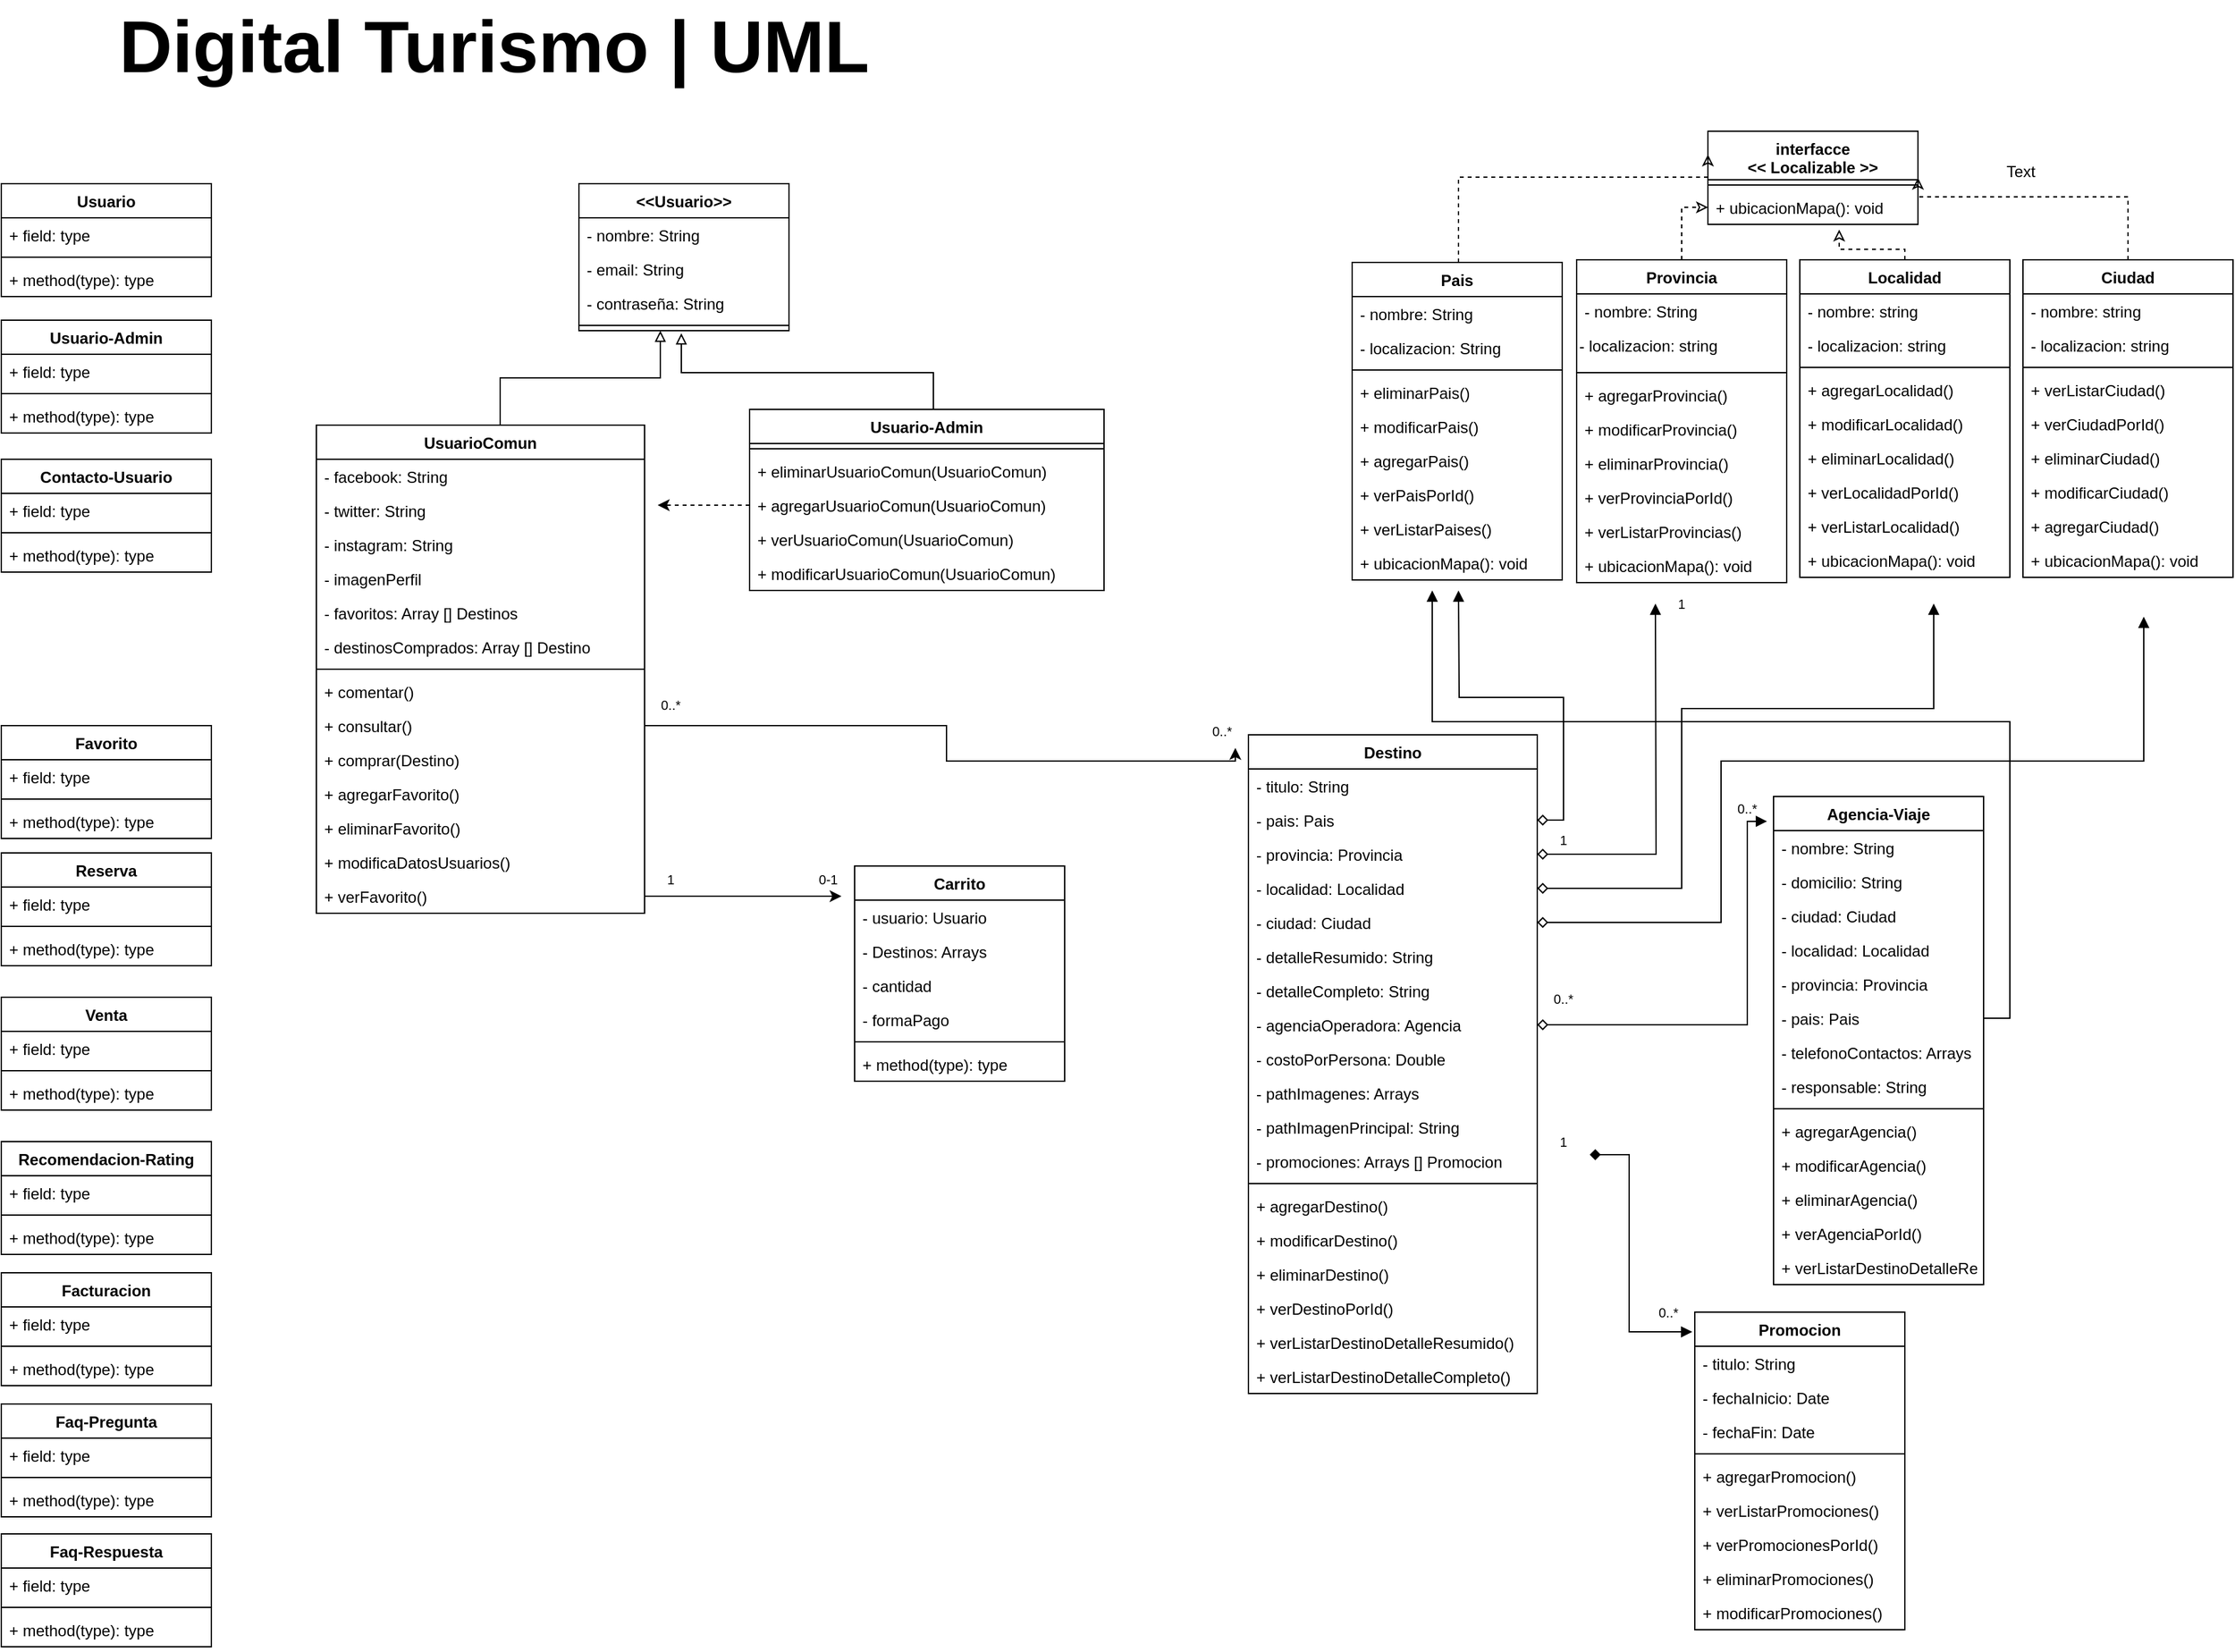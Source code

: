 <mxfile version="12.5.1" type="github">
  <diagram id="pY3_2us4v5o1dsbWJxJx" name="Page-1">
    <mxGraphModel dx="868" dy="488" grid="1" gridSize="10" guides="1" tooltips="1" connect="1" arrows="1" fold="1" page="1" pageScale="1" pageWidth="827" pageHeight="1169" math="0" shadow="0">
      <root>
        <mxCell id="0"/>
        <mxCell id="1" parent="0"/>
        <mxCell id="URW_GCu5MoqfNA5GjfH8-1" value="Usuario" style="swimlane;fontStyle=1;align=center;verticalAlign=top;childLayout=stackLayout;horizontal=1;startSize=26;horizontalStack=0;resizeParent=1;resizeParentMax=0;resizeLast=0;collapsible=1;marginBottom=0;" parent="1" vertex="1">
          <mxGeometry x="50" y="140" width="160" height="86" as="geometry"/>
        </mxCell>
        <mxCell id="URW_GCu5MoqfNA5GjfH8-2" value="+ field: type" style="text;strokeColor=none;fillColor=none;align=left;verticalAlign=top;spacingLeft=4;spacingRight=4;overflow=hidden;rotatable=0;points=[[0,0.5],[1,0.5]];portConstraint=eastwest;" parent="URW_GCu5MoqfNA5GjfH8-1" vertex="1">
          <mxGeometry y="26" width="160" height="26" as="geometry"/>
        </mxCell>
        <mxCell id="URW_GCu5MoqfNA5GjfH8-3" value="" style="line;strokeWidth=1;fillColor=none;align=left;verticalAlign=middle;spacingTop=-1;spacingLeft=3;spacingRight=3;rotatable=0;labelPosition=right;points=[];portConstraint=eastwest;" parent="URW_GCu5MoqfNA5GjfH8-1" vertex="1">
          <mxGeometry y="52" width="160" height="8" as="geometry"/>
        </mxCell>
        <mxCell id="URW_GCu5MoqfNA5GjfH8-4" value="+ method(type): type" style="text;strokeColor=none;fillColor=none;align=left;verticalAlign=top;spacingLeft=4;spacingRight=4;overflow=hidden;rotatable=0;points=[[0,0.5],[1,0.5]];portConstraint=eastwest;" parent="URW_GCu5MoqfNA5GjfH8-1" vertex="1">
          <mxGeometry y="60" width="160" height="26" as="geometry"/>
        </mxCell>
        <mxCell id="URW_GCu5MoqfNA5GjfH8-5" value="Destino" style="swimlane;fontStyle=1;align=center;verticalAlign=top;childLayout=stackLayout;horizontal=1;startSize=26;horizontalStack=0;resizeParent=1;resizeParentMax=0;resizeLast=0;collapsible=1;marginBottom=0;" parent="1" vertex="1">
          <mxGeometry x="1000" y="560" width="220" height="502" as="geometry"/>
        </mxCell>
        <mxCell id="URW_GCu5MoqfNA5GjfH8-6" value="- titulo: String" style="text;strokeColor=none;fillColor=none;align=left;verticalAlign=top;spacingLeft=4;spacingRight=4;overflow=hidden;rotatable=0;points=[[0,0.5],[1,0.5]];portConstraint=eastwest;" parent="URW_GCu5MoqfNA5GjfH8-5" vertex="1">
          <mxGeometry y="26" width="220" height="26" as="geometry"/>
        </mxCell>
        <mxCell id="ZcD0FGQ2wyJFQ0tiXEFN-21" value="- pais: Pais" style="text;strokeColor=none;fillColor=none;align=left;verticalAlign=top;spacingLeft=4;spacingRight=4;overflow=hidden;rotatable=0;points=[[0,0.5],[1,0.5]];portConstraint=eastwest;" parent="URW_GCu5MoqfNA5GjfH8-5" vertex="1">
          <mxGeometry y="52" width="220" height="26" as="geometry"/>
        </mxCell>
        <mxCell id="ZcD0FGQ2wyJFQ0tiXEFN-22" value="- provincia: Provincia" style="text;strokeColor=none;fillColor=none;align=left;verticalAlign=top;spacingLeft=4;spacingRight=4;overflow=hidden;rotatable=0;points=[[0,0.5],[1,0.5]];portConstraint=eastwest;" parent="URW_GCu5MoqfNA5GjfH8-5" vertex="1">
          <mxGeometry y="78" width="220" height="26" as="geometry"/>
        </mxCell>
        <mxCell id="ZcD0FGQ2wyJFQ0tiXEFN-23" value="- localidad: Localidad" style="text;strokeColor=none;fillColor=none;align=left;verticalAlign=top;spacingLeft=4;spacingRight=4;overflow=hidden;rotatable=0;points=[[0,0.5],[1,0.5]];portConstraint=eastwest;" parent="URW_GCu5MoqfNA5GjfH8-5" vertex="1">
          <mxGeometry y="104" width="220" height="26" as="geometry"/>
        </mxCell>
        <mxCell id="ZcD0FGQ2wyJFQ0tiXEFN-24" value="- ciudad: Ciudad" style="text;strokeColor=none;fillColor=none;align=left;verticalAlign=top;spacingLeft=4;spacingRight=4;overflow=hidden;rotatable=0;points=[[0,0.5],[1,0.5]];portConstraint=eastwest;" parent="URW_GCu5MoqfNA5GjfH8-5" vertex="1">
          <mxGeometry y="130" width="220" height="26" as="geometry"/>
        </mxCell>
        <mxCell id="ZcD0FGQ2wyJFQ0tiXEFN-25" value="- detalleResumido: String" style="text;strokeColor=none;fillColor=none;align=left;verticalAlign=top;spacingLeft=4;spacingRight=4;overflow=hidden;rotatable=0;points=[[0,0.5],[1,0.5]];portConstraint=eastwest;" parent="URW_GCu5MoqfNA5GjfH8-5" vertex="1">
          <mxGeometry y="156" width="220" height="26" as="geometry"/>
        </mxCell>
        <mxCell id="ZcD0FGQ2wyJFQ0tiXEFN-26" value="- detalleCompleto: String" style="text;strokeColor=none;fillColor=none;align=left;verticalAlign=top;spacingLeft=4;spacingRight=4;overflow=hidden;rotatable=0;points=[[0,0.5],[1,0.5]];portConstraint=eastwest;" parent="URW_GCu5MoqfNA5GjfH8-5" vertex="1">
          <mxGeometry y="182" width="220" height="26" as="geometry"/>
        </mxCell>
        <mxCell id="ZcD0FGQ2wyJFQ0tiXEFN-27" value="- agenciaOperadora: Agencia" style="text;strokeColor=none;fillColor=none;align=left;verticalAlign=top;spacingLeft=4;spacingRight=4;overflow=hidden;rotatable=0;points=[[0,0.5],[1,0.5]];portConstraint=eastwest;" parent="URW_GCu5MoqfNA5GjfH8-5" vertex="1">
          <mxGeometry y="208" width="220" height="26" as="geometry"/>
        </mxCell>
        <mxCell id="ZcD0FGQ2wyJFQ0tiXEFN-43" value="- costoPorPersona: Double" style="text;strokeColor=none;fillColor=none;align=left;verticalAlign=top;spacingLeft=4;spacingRight=4;overflow=hidden;rotatable=0;points=[[0,0.5],[1,0.5]];portConstraint=eastwest;" parent="URW_GCu5MoqfNA5GjfH8-5" vertex="1">
          <mxGeometry y="234" width="220" height="26" as="geometry"/>
        </mxCell>
        <mxCell id="ZcD0FGQ2wyJFQ0tiXEFN-44" value="- pathImagenes: Arrays" style="text;strokeColor=none;fillColor=none;align=left;verticalAlign=top;spacingLeft=4;spacingRight=4;overflow=hidden;rotatable=0;points=[[0,0.5],[1,0.5]];portConstraint=eastwest;" parent="URW_GCu5MoqfNA5GjfH8-5" vertex="1">
          <mxGeometry y="260" width="220" height="26" as="geometry"/>
        </mxCell>
        <mxCell id="ZcD0FGQ2wyJFQ0tiXEFN-45" value="- pathImagenPrincipal: String" style="text;strokeColor=none;fillColor=none;align=left;verticalAlign=top;spacingLeft=4;spacingRight=4;overflow=hidden;rotatable=0;points=[[0,0.5],[1,0.5]];portConstraint=eastwest;" parent="URW_GCu5MoqfNA5GjfH8-5" vertex="1">
          <mxGeometry y="286" width="220" height="26" as="geometry"/>
        </mxCell>
        <mxCell id="ZcD0FGQ2wyJFQ0tiXEFN-53" value="- promociones: Arrays [] Promocion" style="text;strokeColor=none;fillColor=none;align=left;verticalAlign=top;spacingLeft=4;spacingRight=4;overflow=hidden;rotatable=0;points=[[0,0.5],[1,0.5]];portConstraint=eastwest;" parent="URW_GCu5MoqfNA5GjfH8-5" vertex="1">
          <mxGeometry y="312" width="220" height="26" as="geometry"/>
        </mxCell>
        <mxCell id="URW_GCu5MoqfNA5GjfH8-7" value="" style="line;strokeWidth=1;fillColor=none;align=left;verticalAlign=middle;spacingTop=-1;spacingLeft=3;spacingRight=3;rotatable=0;labelPosition=right;points=[];portConstraint=eastwest;" parent="URW_GCu5MoqfNA5GjfH8-5" vertex="1">
          <mxGeometry y="338" width="220" height="8" as="geometry"/>
        </mxCell>
        <mxCell id="URW_GCu5MoqfNA5GjfH8-8" value="+ agregarDestino() " style="text;strokeColor=none;fillColor=none;align=left;verticalAlign=top;spacingLeft=4;spacingRight=4;overflow=hidden;rotatable=0;points=[[0,0.5],[1,0.5]];portConstraint=eastwest;" parent="URW_GCu5MoqfNA5GjfH8-5" vertex="1">
          <mxGeometry y="346" width="220" height="26" as="geometry"/>
        </mxCell>
        <mxCell id="ZcD0FGQ2wyJFQ0tiXEFN-38" value="+ modificarDestino() " style="text;strokeColor=none;fillColor=none;align=left;verticalAlign=top;spacingLeft=4;spacingRight=4;overflow=hidden;rotatable=0;points=[[0,0.5],[1,0.5]];portConstraint=eastwest;" parent="URW_GCu5MoqfNA5GjfH8-5" vertex="1">
          <mxGeometry y="372" width="220" height="26" as="geometry"/>
        </mxCell>
        <mxCell id="ZcD0FGQ2wyJFQ0tiXEFN-39" value="+ eliminarDestino() " style="text;strokeColor=none;fillColor=none;align=left;verticalAlign=top;spacingLeft=4;spacingRight=4;overflow=hidden;rotatable=0;points=[[0,0.5],[1,0.5]];portConstraint=eastwest;" parent="URW_GCu5MoqfNA5GjfH8-5" vertex="1">
          <mxGeometry y="398" width="220" height="26" as="geometry"/>
        </mxCell>
        <mxCell id="ZcD0FGQ2wyJFQ0tiXEFN-40" value="+ verDestinoPorId() " style="text;strokeColor=none;fillColor=none;align=left;verticalAlign=top;spacingLeft=4;spacingRight=4;overflow=hidden;rotatable=0;points=[[0,0.5],[1,0.5]];portConstraint=eastwest;" parent="URW_GCu5MoqfNA5GjfH8-5" vertex="1">
          <mxGeometry y="424" width="220" height="26" as="geometry"/>
        </mxCell>
        <mxCell id="ZcD0FGQ2wyJFQ0tiXEFN-41" value="+ verListarDestinoDetalleResumido() " style="text;strokeColor=none;fillColor=none;align=left;verticalAlign=top;spacingLeft=4;spacingRight=4;overflow=hidden;rotatable=0;points=[[0,0.5],[1,0.5]];portConstraint=eastwest;" parent="URW_GCu5MoqfNA5GjfH8-5" vertex="1">
          <mxGeometry y="450" width="220" height="26" as="geometry"/>
        </mxCell>
        <mxCell id="ZcD0FGQ2wyJFQ0tiXEFN-42" value="+ verListarDestinoDetalleCompleto() " style="text;strokeColor=none;fillColor=none;align=left;verticalAlign=top;spacingLeft=4;spacingRight=4;overflow=hidden;rotatable=0;points=[[0,0.5],[1,0.5]];portConstraint=eastwest;" parent="URW_GCu5MoqfNA5GjfH8-5" vertex="1">
          <mxGeometry y="476" width="220" height="26" as="geometry"/>
        </mxCell>
        <mxCell id="ZcD0FGQ2wyJFQ0tiXEFN-36" style="edgeStyle=orthogonalEdgeStyle;rounded=0;orthogonalLoop=1;jettySize=auto;html=1;dashed=1;endArrow=classic;endFill=0;entryX=0.625;entryY=1.154;entryDx=0;entryDy=0;entryPerimeter=0;" parent="1" source="URW_GCu5MoqfNA5GjfH8-9" target="ZcD0FGQ2wyJFQ0tiXEFN-9" edge="1">
          <mxGeometry relative="1" as="geometry">
            <mxPoint x="1450" y="190" as="targetPoint"/>
            <Array as="points">
              <mxPoint x="1500" y="190"/>
              <mxPoint x="1450" y="190"/>
            </Array>
          </mxGeometry>
        </mxCell>
        <mxCell id="URW_GCu5MoqfNA5GjfH8-9" value="Localidad" style="swimlane;fontStyle=1;align=center;verticalAlign=top;childLayout=stackLayout;horizontal=1;startSize=26;horizontalStack=0;resizeParent=1;resizeParentMax=0;resizeLast=0;collapsible=1;marginBottom=0;" parent="1" vertex="1">
          <mxGeometry x="1420" y="198" width="160" height="242" as="geometry"/>
        </mxCell>
        <mxCell id="URW_GCu5MoqfNA5GjfH8-10" value="- nombre: string" style="text;strokeColor=none;fillColor=none;align=left;verticalAlign=top;spacingLeft=4;spacingRight=4;overflow=hidden;rotatable=0;points=[[0,0.5],[1,0.5]];portConstraint=eastwest;" parent="URW_GCu5MoqfNA5GjfH8-9" vertex="1">
          <mxGeometry y="26" width="160" height="26" as="geometry"/>
        </mxCell>
        <mxCell id="ZcD0FGQ2wyJFQ0tiXEFN-1" value="- localizacion: string" style="text;strokeColor=none;fillColor=none;align=left;verticalAlign=top;spacingLeft=4;spacingRight=4;overflow=hidden;rotatable=0;points=[[0,0.5],[1,0.5]];portConstraint=eastwest;" parent="URW_GCu5MoqfNA5GjfH8-9" vertex="1">
          <mxGeometry y="52" width="160" height="26" as="geometry"/>
        </mxCell>
        <mxCell id="URW_GCu5MoqfNA5GjfH8-11" value="" style="line;strokeWidth=1;fillColor=none;align=left;verticalAlign=middle;spacingTop=-1;spacingLeft=3;spacingRight=3;rotatable=0;labelPosition=right;points=[];portConstraint=eastwest;" parent="URW_GCu5MoqfNA5GjfH8-9" vertex="1">
          <mxGeometry y="78" width="160" height="8" as="geometry"/>
        </mxCell>
        <mxCell id="ZcD0FGQ2wyJFQ0tiXEFN-106" value="+ agregarLocalidad() " style="text;strokeColor=none;fillColor=none;align=left;verticalAlign=top;spacingLeft=4;spacingRight=4;overflow=hidden;rotatable=0;points=[[0,0.5],[1,0.5]];portConstraint=eastwest;" parent="URW_GCu5MoqfNA5GjfH8-9" vertex="1">
          <mxGeometry y="86" width="160" height="26" as="geometry"/>
        </mxCell>
        <mxCell id="ZcD0FGQ2wyJFQ0tiXEFN-107" value="+ modificarLocalidad() " style="text;strokeColor=none;fillColor=none;align=left;verticalAlign=top;spacingLeft=4;spacingRight=4;overflow=hidden;rotatable=0;points=[[0,0.5],[1,0.5]];portConstraint=eastwest;" parent="URW_GCu5MoqfNA5GjfH8-9" vertex="1">
          <mxGeometry y="112" width="160" height="26" as="geometry"/>
        </mxCell>
        <mxCell id="ZcD0FGQ2wyJFQ0tiXEFN-108" value="+ eliminarLocalidad() " style="text;strokeColor=none;fillColor=none;align=left;verticalAlign=top;spacingLeft=4;spacingRight=4;overflow=hidden;rotatable=0;points=[[0,0.5],[1,0.5]];portConstraint=eastwest;" parent="URW_GCu5MoqfNA5GjfH8-9" vertex="1">
          <mxGeometry y="138" width="160" height="26" as="geometry"/>
        </mxCell>
        <mxCell id="ZcD0FGQ2wyJFQ0tiXEFN-109" value="+ verLocalidadPorId() " style="text;strokeColor=none;fillColor=none;align=left;verticalAlign=top;spacingLeft=4;spacingRight=4;overflow=hidden;rotatable=0;points=[[0,0.5],[1,0.5]];portConstraint=eastwest;" parent="URW_GCu5MoqfNA5GjfH8-9" vertex="1">
          <mxGeometry y="164" width="160" height="26" as="geometry"/>
        </mxCell>
        <mxCell id="ZcD0FGQ2wyJFQ0tiXEFN-110" value="+ verListarLocalidad() " style="text;strokeColor=none;fillColor=none;align=left;verticalAlign=top;spacingLeft=4;spacingRight=4;overflow=hidden;rotatable=0;points=[[0,0.5],[1,0.5]];portConstraint=eastwest;" parent="URW_GCu5MoqfNA5GjfH8-9" vertex="1">
          <mxGeometry y="190" width="160" height="26" as="geometry"/>
        </mxCell>
        <mxCell id="URW_GCu5MoqfNA5GjfH8-12" value="+ ubicacionMapa(): void" style="text;strokeColor=none;fillColor=none;align=left;verticalAlign=top;spacingLeft=4;spacingRight=4;overflow=hidden;rotatable=0;points=[[0,0.5],[1,0.5]];portConstraint=eastwest;" parent="URW_GCu5MoqfNA5GjfH8-9" vertex="1">
          <mxGeometry y="216" width="160" height="26" as="geometry"/>
        </mxCell>
        <mxCell id="ZcD0FGQ2wyJFQ0tiXEFN-35" style="edgeStyle=orthogonalEdgeStyle;rounded=0;orthogonalLoop=1;jettySize=auto;html=1;entryX=0;entryY=0.5;entryDx=0;entryDy=0;dashed=1;endArrow=classic;endFill=0;" parent="1" source="URW_GCu5MoqfNA5GjfH8-13" target="ZcD0FGQ2wyJFQ0tiXEFN-9" edge="1">
          <mxGeometry relative="1" as="geometry"/>
        </mxCell>
        <mxCell id="URW_GCu5MoqfNA5GjfH8-13" value="Provincia" style="swimlane;fontStyle=1;align=center;verticalAlign=top;childLayout=stackLayout;horizontal=1;startSize=26;horizontalStack=0;resizeParent=1;resizeParentMax=0;resizeLast=0;collapsible=1;marginBottom=0;" parent="1" vertex="1">
          <mxGeometry x="1250" y="198" width="160" height="246" as="geometry"/>
        </mxCell>
        <mxCell id="URW_GCu5MoqfNA5GjfH8-14" value="- nombre: String" style="text;strokeColor=none;fillColor=none;align=left;verticalAlign=top;spacingLeft=4;spacingRight=4;overflow=hidden;rotatable=0;points=[[0,0.5],[1,0.5]];portConstraint=eastwest;" parent="URW_GCu5MoqfNA5GjfH8-13" vertex="1">
          <mxGeometry y="26" width="160" height="26" as="geometry"/>
        </mxCell>
        <mxCell id="ZcD0FGQ2wyJFQ0tiXEFN-3" value="- localizacion: string" style="text;html=1;" parent="URW_GCu5MoqfNA5GjfH8-13" vertex="1">
          <mxGeometry y="52" width="160" height="30" as="geometry"/>
        </mxCell>
        <mxCell id="URW_GCu5MoqfNA5GjfH8-15" value="" style="line;strokeWidth=1;fillColor=none;align=left;verticalAlign=middle;spacingTop=-1;spacingLeft=3;spacingRight=3;rotatable=0;labelPosition=right;points=[];portConstraint=eastwest;" parent="URW_GCu5MoqfNA5GjfH8-13" vertex="1">
          <mxGeometry y="82" width="160" height="8" as="geometry"/>
        </mxCell>
        <mxCell id="ZcD0FGQ2wyJFQ0tiXEFN-75" value="+ agregarProvincia() " style="text;strokeColor=none;fillColor=none;align=left;verticalAlign=top;spacingLeft=4;spacingRight=4;overflow=hidden;rotatable=0;points=[[0,0.5],[1,0.5]];portConstraint=eastwest;" parent="URW_GCu5MoqfNA5GjfH8-13" vertex="1">
          <mxGeometry y="90" width="160" height="26" as="geometry"/>
        </mxCell>
        <mxCell id="ZcD0FGQ2wyJFQ0tiXEFN-74" value="+ modificarProvincia() " style="text;strokeColor=none;fillColor=none;align=left;verticalAlign=top;spacingLeft=4;spacingRight=4;overflow=hidden;rotatable=0;points=[[0,0.5],[1,0.5]];portConstraint=eastwest;" parent="URW_GCu5MoqfNA5GjfH8-13" vertex="1">
          <mxGeometry y="116" width="160" height="26" as="geometry"/>
        </mxCell>
        <mxCell id="ZcD0FGQ2wyJFQ0tiXEFN-73" value="+ eliminarProvincia() " style="text;strokeColor=none;fillColor=none;align=left;verticalAlign=top;spacingLeft=4;spacingRight=4;overflow=hidden;rotatable=0;points=[[0,0.5],[1,0.5]];portConstraint=eastwest;" parent="URW_GCu5MoqfNA5GjfH8-13" vertex="1">
          <mxGeometry y="142" width="160" height="26" as="geometry"/>
        </mxCell>
        <mxCell id="ZcD0FGQ2wyJFQ0tiXEFN-76" value="+ verProvinciaPorId() " style="text;strokeColor=none;fillColor=none;align=left;verticalAlign=top;spacingLeft=4;spacingRight=4;overflow=hidden;rotatable=0;points=[[0,0.5],[1,0.5]];portConstraint=eastwest;" parent="URW_GCu5MoqfNA5GjfH8-13" vertex="1">
          <mxGeometry y="168" width="160" height="26" as="geometry"/>
        </mxCell>
        <mxCell id="ZcD0FGQ2wyJFQ0tiXEFN-77" value="+ verListarProvincias() " style="text;strokeColor=none;fillColor=none;align=left;verticalAlign=top;spacingLeft=4;spacingRight=4;overflow=hidden;rotatable=0;points=[[0,0.5],[1,0.5]];portConstraint=eastwest;" parent="URW_GCu5MoqfNA5GjfH8-13" vertex="1">
          <mxGeometry y="194" width="160" height="26" as="geometry"/>
        </mxCell>
        <mxCell id="URW_GCu5MoqfNA5GjfH8-16" value="+ ubicacionMapa(): void" style="text;strokeColor=none;fillColor=none;align=left;verticalAlign=top;spacingLeft=4;spacingRight=4;overflow=hidden;rotatable=0;points=[[0,0.5],[1,0.5]];portConstraint=eastwest;" parent="URW_GCu5MoqfNA5GjfH8-13" vertex="1">
          <mxGeometry y="220" width="160" height="26" as="geometry"/>
        </mxCell>
        <mxCell id="URW_GCu5MoqfNA5GjfH8-26" value="Favorito" style="swimlane;fontStyle=1;align=center;verticalAlign=top;childLayout=stackLayout;horizontal=1;startSize=26;horizontalStack=0;resizeParent=1;resizeParentMax=0;resizeLast=0;collapsible=1;marginBottom=0;" parent="1" vertex="1">
          <mxGeometry x="50" y="553" width="160" height="86" as="geometry"/>
        </mxCell>
        <mxCell id="URW_GCu5MoqfNA5GjfH8-27" value="+ field: type" style="text;strokeColor=none;fillColor=none;align=left;verticalAlign=top;spacingLeft=4;spacingRight=4;overflow=hidden;rotatable=0;points=[[0,0.5],[1,0.5]];portConstraint=eastwest;" parent="URW_GCu5MoqfNA5GjfH8-26" vertex="1">
          <mxGeometry y="26" width="160" height="26" as="geometry"/>
        </mxCell>
        <mxCell id="URW_GCu5MoqfNA5GjfH8-28" value="" style="line;strokeWidth=1;fillColor=none;align=left;verticalAlign=middle;spacingTop=-1;spacingLeft=3;spacingRight=3;rotatable=0;labelPosition=right;points=[];portConstraint=eastwest;" parent="URW_GCu5MoqfNA5GjfH8-26" vertex="1">
          <mxGeometry y="52" width="160" height="8" as="geometry"/>
        </mxCell>
        <mxCell id="URW_GCu5MoqfNA5GjfH8-29" value="+ method(type): type" style="text;strokeColor=none;fillColor=none;align=left;verticalAlign=top;spacingLeft=4;spacingRight=4;overflow=hidden;rotatable=0;points=[[0,0.5],[1,0.5]];portConstraint=eastwest;" parent="URW_GCu5MoqfNA5GjfH8-26" vertex="1">
          <mxGeometry y="60" width="160" height="26" as="geometry"/>
        </mxCell>
        <mxCell id="URW_GCu5MoqfNA5GjfH8-30" value="Promocion" style="swimlane;fontStyle=1;align=center;verticalAlign=top;childLayout=stackLayout;horizontal=1;startSize=26;horizontalStack=0;resizeParent=1;resizeParentMax=0;resizeLast=0;collapsible=1;marginBottom=0;" parent="1" vertex="1">
          <mxGeometry x="1340" y="1000" width="160" height="242" as="geometry"/>
        </mxCell>
        <mxCell id="URW_GCu5MoqfNA5GjfH8-31" value="- titulo: String" style="text;strokeColor=none;fillColor=none;align=left;verticalAlign=top;spacingLeft=4;spacingRight=4;overflow=hidden;rotatable=0;points=[[0,0.5],[1,0.5]];portConstraint=eastwest;" parent="URW_GCu5MoqfNA5GjfH8-30" vertex="1">
          <mxGeometry y="26" width="160" height="26" as="geometry"/>
        </mxCell>
        <mxCell id="ZcD0FGQ2wyJFQ0tiXEFN-59" value="- fechaInicio: Date" style="text;strokeColor=none;fillColor=none;align=left;verticalAlign=top;spacingLeft=4;spacingRight=4;overflow=hidden;rotatable=0;points=[[0,0.5],[1,0.5]];portConstraint=eastwest;" parent="URW_GCu5MoqfNA5GjfH8-30" vertex="1">
          <mxGeometry y="52" width="160" height="26" as="geometry"/>
        </mxCell>
        <mxCell id="ZcD0FGQ2wyJFQ0tiXEFN-60" value="- fechaFin: Date" style="text;strokeColor=none;fillColor=none;align=left;verticalAlign=top;spacingLeft=4;spacingRight=4;overflow=hidden;rotatable=0;points=[[0,0.5],[1,0.5]];portConstraint=eastwest;" parent="URW_GCu5MoqfNA5GjfH8-30" vertex="1">
          <mxGeometry y="78" width="160" height="26" as="geometry"/>
        </mxCell>
        <mxCell id="URW_GCu5MoqfNA5GjfH8-32" value="" style="line;strokeWidth=1;fillColor=none;align=left;verticalAlign=middle;spacingTop=-1;spacingLeft=3;spacingRight=3;rotatable=0;labelPosition=right;points=[];portConstraint=eastwest;" parent="URW_GCu5MoqfNA5GjfH8-30" vertex="1">
          <mxGeometry y="104" width="160" height="8" as="geometry"/>
        </mxCell>
        <mxCell id="ZcD0FGQ2wyJFQ0tiXEFN-54" value="+ agregarPromocion() " style="text;strokeColor=none;fillColor=none;align=left;verticalAlign=top;spacingLeft=4;spacingRight=4;overflow=hidden;rotatable=0;points=[[0,0.5],[1,0.5]];portConstraint=eastwest;" parent="URW_GCu5MoqfNA5GjfH8-30" vertex="1">
          <mxGeometry y="112" width="160" height="26" as="geometry"/>
        </mxCell>
        <mxCell id="ZcD0FGQ2wyJFQ0tiXEFN-58" value="+ verListarPromociones() " style="text;strokeColor=none;fillColor=none;align=left;verticalAlign=top;spacingLeft=4;spacingRight=4;overflow=hidden;rotatable=0;points=[[0,0.5],[1,0.5]];portConstraint=eastwest;" parent="URW_GCu5MoqfNA5GjfH8-30" vertex="1">
          <mxGeometry y="138" width="160" height="26" as="geometry"/>
        </mxCell>
        <mxCell id="ZcD0FGQ2wyJFQ0tiXEFN-57" value="+ verPromocionesPorId() " style="text;strokeColor=none;fillColor=none;align=left;verticalAlign=top;spacingLeft=4;spacingRight=4;overflow=hidden;rotatable=0;points=[[0,0.5],[1,0.5]];portConstraint=eastwest;" parent="URW_GCu5MoqfNA5GjfH8-30" vertex="1">
          <mxGeometry y="164" width="160" height="26" as="geometry"/>
        </mxCell>
        <mxCell id="ZcD0FGQ2wyJFQ0tiXEFN-56" value="+ eliminarPromociones() " style="text;strokeColor=none;fillColor=none;align=left;verticalAlign=top;spacingLeft=4;spacingRight=4;overflow=hidden;rotatable=0;points=[[0,0.5],[1,0.5]];portConstraint=eastwest;" parent="URW_GCu5MoqfNA5GjfH8-30" vertex="1">
          <mxGeometry y="190" width="160" height="26" as="geometry"/>
        </mxCell>
        <mxCell id="ZcD0FGQ2wyJFQ0tiXEFN-55" value="+ modificarPromociones() " style="text;strokeColor=none;fillColor=none;align=left;verticalAlign=top;spacingLeft=4;spacingRight=4;overflow=hidden;rotatable=0;points=[[0,0.5],[1,0.5]];portConstraint=eastwest;" parent="URW_GCu5MoqfNA5GjfH8-30" vertex="1">
          <mxGeometry y="216" width="160" height="26" as="geometry"/>
        </mxCell>
        <mxCell id="URW_GCu5MoqfNA5GjfH8-34" value="Contacto-Usuario" style="swimlane;fontStyle=1;align=center;verticalAlign=top;childLayout=stackLayout;horizontal=1;startSize=26;horizontalStack=0;resizeParent=1;resizeParentMax=0;resizeLast=0;collapsible=1;marginBottom=0;" parent="1" vertex="1">
          <mxGeometry x="50" y="350" width="160" height="86" as="geometry"/>
        </mxCell>
        <mxCell id="URW_GCu5MoqfNA5GjfH8-35" value="+ field: type" style="text;strokeColor=none;fillColor=none;align=left;verticalAlign=top;spacingLeft=4;spacingRight=4;overflow=hidden;rotatable=0;points=[[0,0.5],[1,0.5]];portConstraint=eastwest;" parent="URW_GCu5MoqfNA5GjfH8-34" vertex="1">
          <mxGeometry y="26" width="160" height="26" as="geometry"/>
        </mxCell>
        <mxCell id="URW_GCu5MoqfNA5GjfH8-36" value="" style="line;strokeWidth=1;fillColor=none;align=left;verticalAlign=middle;spacingTop=-1;spacingLeft=3;spacingRight=3;rotatable=0;labelPosition=right;points=[];portConstraint=eastwest;" parent="URW_GCu5MoqfNA5GjfH8-34" vertex="1">
          <mxGeometry y="52" width="160" height="8" as="geometry"/>
        </mxCell>
        <mxCell id="URW_GCu5MoqfNA5GjfH8-37" value="+ method(type): type" style="text;strokeColor=none;fillColor=none;align=left;verticalAlign=top;spacingLeft=4;spacingRight=4;overflow=hidden;rotatable=0;points=[[0,0.5],[1,0.5]];portConstraint=eastwest;" parent="URW_GCu5MoqfNA5GjfH8-34" vertex="1">
          <mxGeometry y="60" width="160" height="26" as="geometry"/>
        </mxCell>
        <mxCell id="URW_GCu5MoqfNA5GjfH8-38" value="Faq-Pregunta" style="swimlane;fontStyle=1;align=center;verticalAlign=top;childLayout=stackLayout;horizontal=1;startSize=26;horizontalStack=0;resizeParent=1;resizeParentMax=0;resizeLast=0;collapsible=1;marginBottom=0;" parent="1" vertex="1">
          <mxGeometry x="50" y="1070" width="160" height="86" as="geometry"/>
        </mxCell>
        <mxCell id="URW_GCu5MoqfNA5GjfH8-39" value="+ field: type" style="text;strokeColor=none;fillColor=none;align=left;verticalAlign=top;spacingLeft=4;spacingRight=4;overflow=hidden;rotatable=0;points=[[0,0.5],[1,0.5]];portConstraint=eastwest;" parent="URW_GCu5MoqfNA5GjfH8-38" vertex="1">
          <mxGeometry y="26" width="160" height="26" as="geometry"/>
        </mxCell>
        <mxCell id="URW_GCu5MoqfNA5GjfH8-40" value="" style="line;strokeWidth=1;fillColor=none;align=left;verticalAlign=middle;spacingTop=-1;spacingLeft=3;spacingRight=3;rotatable=0;labelPosition=right;points=[];portConstraint=eastwest;" parent="URW_GCu5MoqfNA5GjfH8-38" vertex="1">
          <mxGeometry y="52" width="160" height="8" as="geometry"/>
        </mxCell>
        <mxCell id="URW_GCu5MoqfNA5GjfH8-41" value="+ method(type): type" style="text;strokeColor=none;fillColor=none;align=left;verticalAlign=top;spacingLeft=4;spacingRight=4;overflow=hidden;rotatable=0;points=[[0,0.5],[1,0.5]];portConstraint=eastwest;" parent="URW_GCu5MoqfNA5GjfH8-38" vertex="1">
          <mxGeometry y="60" width="160" height="26" as="geometry"/>
        </mxCell>
        <mxCell id="URW_GCu5MoqfNA5GjfH8-42" value="Faq-Respuesta" style="swimlane;fontStyle=1;align=center;verticalAlign=top;childLayout=stackLayout;horizontal=1;startSize=26;horizontalStack=0;resizeParent=1;resizeParentMax=0;resizeLast=0;collapsible=1;marginBottom=0;" parent="1" vertex="1">
          <mxGeometry x="50" y="1169" width="160" height="86" as="geometry"/>
        </mxCell>
        <mxCell id="URW_GCu5MoqfNA5GjfH8-43" value="+ field: type" style="text;strokeColor=none;fillColor=none;align=left;verticalAlign=top;spacingLeft=4;spacingRight=4;overflow=hidden;rotatable=0;points=[[0,0.5],[1,0.5]];portConstraint=eastwest;" parent="URW_GCu5MoqfNA5GjfH8-42" vertex="1">
          <mxGeometry y="26" width="160" height="26" as="geometry"/>
        </mxCell>
        <mxCell id="URW_GCu5MoqfNA5GjfH8-44" value="" style="line;strokeWidth=1;fillColor=none;align=left;verticalAlign=middle;spacingTop=-1;spacingLeft=3;spacingRight=3;rotatable=0;labelPosition=right;points=[];portConstraint=eastwest;" parent="URW_GCu5MoqfNA5GjfH8-42" vertex="1">
          <mxGeometry y="52" width="160" height="8" as="geometry"/>
        </mxCell>
        <mxCell id="URW_GCu5MoqfNA5GjfH8-45" value="+ method(type): type" style="text;strokeColor=none;fillColor=none;align=left;verticalAlign=top;spacingLeft=4;spacingRight=4;overflow=hidden;rotatable=0;points=[[0,0.5],[1,0.5]];portConstraint=eastwest;" parent="URW_GCu5MoqfNA5GjfH8-42" vertex="1">
          <mxGeometry y="60" width="160" height="26" as="geometry"/>
        </mxCell>
        <mxCell id="URW_GCu5MoqfNA5GjfH8-46" value="Digital Turismo | UML" style="text;html=1;align=center;verticalAlign=middle;resizable=0;points=[];;autosize=1;fontSize=56;fontStyle=1" parent="1" vertex="1">
          <mxGeometry x="130" width="590" height="70" as="geometry"/>
        </mxCell>
        <mxCell id="URW_GCu5MoqfNA5GjfH8-48" value="Usuario-Admin" style="swimlane;fontStyle=1;align=center;verticalAlign=top;childLayout=stackLayout;horizontal=1;startSize=26;horizontalStack=0;resizeParent=1;resizeParentMax=0;resizeLast=0;collapsible=1;marginBottom=0;" parent="1" vertex="1">
          <mxGeometry x="50" y="244" width="160" height="86" as="geometry"/>
        </mxCell>
        <mxCell id="URW_GCu5MoqfNA5GjfH8-49" value="+ field: type" style="text;strokeColor=none;fillColor=none;align=left;verticalAlign=top;spacingLeft=4;spacingRight=4;overflow=hidden;rotatable=0;points=[[0,0.5],[1,0.5]];portConstraint=eastwest;" parent="URW_GCu5MoqfNA5GjfH8-48" vertex="1">
          <mxGeometry y="26" width="160" height="26" as="geometry"/>
        </mxCell>
        <mxCell id="URW_GCu5MoqfNA5GjfH8-50" value="" style="line;strokeWidth=1;fillColor=none;align=left;verticalAlign=middle;spacingTop=-1;spacingLeft=3;spacingRight=3;rotatable=0;labelPosition=right;points=[];portConstraint=eastwest;" parent="URW_GCu5MoqfNA5GjfH8-48" vertex="1">
          <mxGeometry y="52" width="160" height="8" as="geometry"/>
        </mxCell>
        <mxCell id="URW_GCu5MoqfNA5GjfH8-51" value="+ method(type): type" style="text;strokeColor=none;fillColor=none;align=left;verticalAlign=top;spacingLeft=4;spacingRight=4;overflow=hidden;rotatable=0;points=[[0,0.5],[1,0.5]];portConstraint=eastwest;" parent="URW_GCu5MoqfNA5GjfH8-48" vertex="1">
          <mxGeometry y="60" width="160" height="26" as="geometry"/>
        </mxCell>
        <mxCell id="URW_GCu5MoqfNA5GjfH8-52" value="Carrito" style="swimlane;fontStyle=1;align=center;verticalAlign=top;childLayout=stackLayout;horizontal=1;startSize=26;horizontalStack=0;resizeParent=1;resizeParentMax=0;resizeLast=0;collapsible=1;marginBottom=0;fontSize=12;" parent="1" vertex="1">
          <mxGeometry x="700" y="660" width="160" height="164" as="geometry">
            <mxRectangle x="400" y="260" width="70" height="26" as="alternateBounds"/>
          </mxGeometry>
        </mxCell>
        <mxCell id="URW_GCu5MoqfNA5GjfH8-53" value="- usuario: Usuario&#xa;" style="text;strokeColor=none;fillColor=none;align=left;verticalAlign=top;spacingLeft=4;spacingRight=4;overflow=hidden;rotatable=0;points=[[0,0.5],[1,0.5]];portConstraint=eastwest;" parent="URW_GCu5MoqfNA5GjfH8-52" vertex="1">
          <mxGeometry y="26" width="160" height="26" as="geometry"/>
        </mxCell>
        <mxCell id="8UvDL3WYKQd0ilaqDm2Z-37" value="- Destinos: Arrays&#xa;" style="text;strokeColor=none;fillColor=none;align=left;verticalAlign=top;spacingLeft=4;spacingRight=4;overflow=hidden;rotatable=0;points=[[0,0.5],[1,0.5]];portConstraint=eastwest;" vertex="1" parent="URW_GCu5MoqfNA5GjfH8-52">
          <mxGeometry y="52" width="160" height="26" as="geometry"/>
        </mxCell>
        <mxCell id="8UvDL3WYKQd0ilaqDm2Z-35" value="- cantidad&#xa;" style="text;strokeColor=none;fillColor=none;align=left;verticalAlign=top;spacingLeft=4;spacingRight=4;overflow=hidden;rotatable=0;points=[[0,0.5],[1,0.5]];portConstraint=eastwest;" vertex="1" parent="URW_GCu5MoqfNA5GjfH8-52">
          <mxGeometry y="78" width="160" height="26" as="geometry"/>
        </mxCell>
        <mxCell id="8UvDL3WYKQd0ilaqDm2Z-36" value="- formaPago&#xa;" style="text;strokeColor=none;fillColor=none;align=left;verticalAlign=top;spacingLeft=4;spacingRight=4;overflow=hidden;rotatable=0;points=[[0,0.5],[1,0.5]];portConstraint=eastwest;" vertex="1" parent="URW_GCu5MoqfNA5GjfH8-52">
          <mxGeometry y="104" width="160" height="26" as="geometry"/>
        </mxCell>
        <mxCell id="URW_GCu5MoqfNA5GjfH8-54" value="" style="line;strokeWidth=1;fillColor=none;align=left;verticalAlign=middle;spacingTop=-1;spacingLeft=3;spacingRight=3;rotatable=0;labelPosition=right;points=[];portConstraint=eastwest;" parent="URW_GCu5MoqfNA5GjfH8-52" vertex="1">
          <mxGeometry y="130" width="160" height="8" as="geometry"/>
        </mxCell>
        <mxCell id="URW_GCu5MoqfNA5GjfH8-55" value="+ method(type): type" style="text;strokeColor=none;fillColor=none;align=left;verticalAlign=top;spacingLeft=4;spacingRight=4;overflow=hidden;rotatable=0;points=[[0,0.5],[1,0.5]];portConstraint=eastwest;" parent="URW_GCu5MoqfNA5GjfH8-52" vertex="1">
          <mxGeometry y="138" width="160" height="26" as="geometry"/>
        </mxCell>
        <mxCell id="ZcD0FGQ2wyJFQ0tiXEFN-2" style="edgeStyle=orthogonalEdgeStyle;rounded=0;orthogonalLoop=1;jettySize=auto;html=1;exitX=1;exitY=0.5;exitDx=0;exitDy=0;" parent="URW_GCu5MoqfNA5GjfH8-52" source="URW_GCu5MoqfNA5GjfH8-53" target="URW_GCu5MoqfNA5GjfH8-53" edge="1">
          <mxGeometry relative="1" as="geometry"/>
        </mxCell>
        <mxCell id="URW_GCu5MoqfNA5GjfH8-56" value="Reserva" style="swimlane;fontStyle=1;align=center;verticalAlign=top;childLayout=stackLayout;horizontal=1;startSize=26;horizontalStack=0;resizeParent=1;resizeParentMax=0;resizeLast=0;collapsible=1;marginBottom=0;fontSize=12;" parent="1" vertex="1">
          <mxGeometry x="50" y="650" width="160" height="86" as="geometry"/>
        </mxCell>
        <mxCell id="URW_GCu5MoqfNA5GjfH8-57" value="+ field: type" style="text;strokeColor=none;fillColor=none;align=left;verticalAlign=top;spacingLeft=4;spacingRight=4;overflow=hidden;rotatable=0;points=[[0,0.5],[1,0.5]];portConstraint=eastwest;" parent="URW_GCu5MoqfNA5GjfH8-56" vertex="1">
          <mxGeometry y="26" width="160" height="26" as="geometry"/>
        </mxCell>
        <mxCell id="URW_GCu5MoqfNA5GjfH8-58" value="" style="line;strokeWidth=1;fillColor=none;align=left;verticalAlign=middle;spacingTop=-1;spacingLeft=3;spacingRight=3;rotatable=0;labelPosition=right;points=[];portConstraint=eastwest;" parent="URW_GCu5MoqfNA5GjfH8-56" vertex="1">
          <mxGeometry y="52" width="160" height="8" as="geometry"/>
        </mxCell>
        <mxCell id="URW_GCu5MoqfNA5GjfH8-59" value="+ method(type): type" style="text;strokeColor=none;fillColor=none;align=left;verticalAlign=top;spacingLeft=4;spacingRight=4;overflow=hidden;rotatable=0;points=[[0,0.5],[1,0.5]];portConstraint=eastwest;" parent="URW_GCu5MoqfNA5GjfH8-56" vertex="1">
          <mxGeometry y="60" width="160" height="26" as="geometry"/>
        </mxCell>
        <mxCell id="URW_GCu5MoqfNA5GjfH8-60" value="Venta" style="swimlane;fontStyle=1;align=center;verticalAlign=top;childLayout=stackLayout;horizontal=1;startSize=26;horizontalStack=0;resizeParent=1;resizeParentMax=0;resizeLast=0;collapsible=1;marginBottom=0;fontSize=12;" parent="1" vertex="1">
          <mxGeometry x="50" y="760" width="160" height="86" as="geometry"/>
        </mxCell>
        <mxCell id="URW_GCu5MoqfNA5GjfH8-61" value="+ field: type" style="text;strokeColor=none;fillColor=none;align=left;verticalAlign=top;spacingLeft=4;spacingRight=4;overflow=hidden;rotatable=0;points=[[0,0.5],[1,0.5]];portConstraint=eastwest;" parent="URW_GCu5MoqfNA5GjfH8-60" vertex="1">
          <mxGeometry y="26" width="160" height="26" as="geometry"/>
        </mxCell>
        <mxCell id="URW_GCu5MoqfNA5GjfH8-62" value="" style="line;strokeWidth=1;fillColor=none;align=left;verticalAlign=middle;spacingTop=-1;spacingLeft=3;spacingRight=3;rotatable=0;labelPosition=right;points=[];portConstraint=eastwest;" parent="URW_GCu5MoqfNA5GjfH8-60" vertex="1">
          <mxGeometry y="52" width="160" height="8" as="geometry"/>
        </mxCell>
        <mxCell id="URW_GCu5MoqfNA5GjfH8-63" value="+ method(type): type" style="text;strokeColor=none;fillColor=none;align=left;verticalAlign=top;spacingLeft=4;spacingRight=4;overflow=hidden;rotatable=0;points=[[0,0.5],[1,0.5]];portConstraint=eastwest;" parent="URW_GCu5MoqfNA5GjfH8-60" vertex="1">
          <mxGeometry y="60" width="160" height="26" as="geometry"/>
        </mxCell>
        <mxCell id="URW_GCu5MoqfNA5GjfH8-64" value="Facturacion" style="swimlane;fontStyle=1;align=center;verticalAlign=top;childLayout=stackLayout;horizontal=1;startSize=26;horizontalStack=0;resizeParent=1;resizeParentMax=0;resizeLast=0;collapsible=1;marginBottom=0;fontSize=12;" parent="1" vertex="1">
          <mxGeometry x="50" y="970" width="160" height="86" as="geometry"/>
        </mxCell>
        <mxCell id="URW_GCu5MoqfNA5GjfH8-65" value="+ field: type" style="text;strokeColor=none;fillColor=none;align=left;verticalAlign=top;spacingLeft=4;spacingRight=4;overflow=hidden;rotatable=0;points=[[0,0.5],[1,0.5]];portConstraint=eastwest;" parent="URW_GCu5MoqfNA5GjfH8-64" vertex="1">
          <mxGeometry y="26" width="160" height="26" as="geometry"/>
        </mxCell>
        <mxCell id="URW_GCu5MoqfNA5GjfH8-66" value="" style="line;strokeWidth=1;fillColor=none;align=left;verticalAlign=middle;spacingTop=-1;spacingLeft=3;spacingRight=3;rotatable=0;labelPosition=right;points=[];portConstraint=eastwest;" parent="URW_GCu5MoqfNA5GjfH8-64" vertex="1">
          <mxGeometry y="52" width="160" height="8" as="geometry"/>
        </mxCell>
        <mxCell id="URW_GCu5MoqfNA5GjfH8-67" value="+ method(type): type" style="text;strokeColor=none;fillColor=none;align=left;verticalAlign=top;spacingLeft=4;spacingRight=4;overflow=hidden;rotatable=0;points=[[0,0.5],[1,0.5]];portConstraint=eastwest;" parent="URW_GCu5MoqfNA5GjfH8-64" vertex="1">
          <mxGeometry y="60" width="160" height="26" as="geometry"/>
        </mxCell>
        <mxCell id="URW_GCu5MoqfNA5GjfH8-69" value="Recomendacion-Rating" style="swimlane;fontStyle=1;align=center;verticalAlign=top;childLayout=stackLayout;horizontal=1;startSize=26;horizontalStack=0;resizeParent=1;resizeParentMax=0;resizeLast=0;collapsible=1;marginBottom=0;fontSize=12;" parent="1" vertex="1">
          <mxGeometry x="50" y="870" width="160" height="86" as="geometry"/>
        </mxCell>
        <mxCell id="URW_GCu5MoqfNA5GjfH8-70" value="+ field: type" style="text;strokeColor=none;fillColor=none;align=left;verticalAlign=top;spacingLeft=4;spacingRight=4;overflow=hidden;rotatable=0;points=[[0,0.5],[1,0.5]];portConstraint=eastwest;" parent="URW_GCu5MoqfNA5GjfH8-69" vertex="1">
          <mxGeometry y="26" width="160" height="26" as="geometry"/>
        </mxCell>
        <mxCell id="URW_GCu5MoqfNA5GjfH8-71" value="" style="line;strokeWidth=1;fillColor=none;align=left;verticalAlign=middle;spacingTop=-1;spacingLeft=3;spacingRight=3;rotatable=0;labelPosition=right;points=[];portConstraint=eastwest;" parent="URW_GCu5MoqfNA5GjfH8-69" vertex="1">
          <mxGeometry y="52" width="160" height="8" as="geometry"/>
        </mxCell>
        <mxCell id="URW_GCu5MoqfNA5GjfH8-72" value="+ method(type): type" style="text;strokeColor=none;fillColor=none;align=left;verticalAlign=top;spacingLeft=4;spacingRight=4;overflow=hidden;rotatable=0;points=[[0,0.5],[1,0.5]];portConstraint=eastwest;" parent="URW_GCu5MoqfNA5GjfH8-69" vertex="1">
          <mxGeometry y="60" width="160" height="26" as="geometry"/>
        </mxCell>
        <mxCell id="URW_GCu5MoqfNA5GjfH8-78" value="Agencia-Viaje" style="swimlane;fontStyle=1;align=center;verticalAlign=top;childLayout=stackLayout;horizontal=1;startSize=26;horizontalStack=0;resizeParent=1;resizeParentMax=0;resizeLast=0;collapsible=1;marginBottom=0;fontSize=12;" parent="1" vertex="1">
          <mxGeometry x="1400" y="607" width="160" height="372" as="geometry"/>
        </mxCell>
        <mxCell id="URW_GCu5MoqfNA5GjfH8-79" value="- nombre: String" style="text;strokeColor=none;fillColor=none;align=left;verticalAlign=top;spacingLeft=4;spacingRight=4;overflow=hidden;rotatable=0;points=[[0,0.5],[1,0.5]];portConstraint=eastwest;" parent="URW_GCu5MoqfNA5GjfH8-78" vertex="1">
          <mxGeometry y="26" width="160" height="26" as="geometry"/>
        </mxCell>
        <mxCell id="ZcD0FGQ2wyJFQ0tiXEFN-28" value="- domicilio: String" style="text;strokeColor=none;fillColor=none;align=left;verticalAlign=top;spacingLeft=4;spacingRight=4;overflow=hidden;rotatable=0;points=[[0,0.5],[1,0.5]];portConstraint=eastwest;" parent="URW_GCu5MoqfNA5GjfH8-78" vertex="1">
          <mxGeometry y="52" width="160" height="26" as="geometry"/>
        </mxCell>
        <mxCell id="ZcD0FGQ2wyJFQ0tiXEFN-32" value="- ciudad: Ciudad" style="text;strokeColor=none;fillColor=none;align=left;verticalAlign=top;spacingLeft=4;spacingRight=4;overflow=hidden;rotatable=0;points=[[0,0.5],[1,0.5]];portConstraint=eastwest;" parent="URW_GCu5MoqfNA5GjfH8-78" vertex="1">
          <mxGeometry y="78" width="160" height="26" as="geometry"/>
        </mxCell>
        <mxCell id="ZcD0FGQ2wyJFQ0tiXEFN-31" value="- localidad: Localidad" style="text;strokeColor=none;fillColor=none;align=left;verticalAlign=top;spacingLeft=4;spacingRight=4;overflow=hidden;rotatable=0;points=[[0,0.5],[1,0.5]];portConstraint=eastwest;" parent="URW_GCu5MoqfNA5GjfH8-78" vertex="1">
          <mxGeometry y="104" width="160" height="26" as="geometry"/>
        </mxCell>
        <mxCell id="ZcD0FGQ2wyJFQ0tiXEFN-30" value="- provincia: Provincia" style="text;strokeColor=none;fillColor=none;align=left;verticalAlign=top;spacingLeft=4;spacingRight=4;overflow=hidden;rotatable=0;points=[[0,0.5],[1,0.5]];portConstraint=eastwest;" parent="URW_GCu5MoqfNA5GjfH8-78" vertex="1">
          <mxGeometry y="130" width="160" height="26" as="geometry"/>
        </mxCell>
        <mxCell id="ZcD0FGQ2wyJFQ0tiXEFN-29" value="- pais: Pais" style="text;strokeColor=none;fillColor=none;align=left;verticalAlign=top;spacingLeft=4;spacingRight=4;overflow=hidden;rotatable=0;points=[[0,0.5],[1,0.5]];portConstraint=eastwest;" parent="URW_GCu5MoqfNA5GjfH8-78" vertex="1">
          <mxGeometry y="156" width="160" height="26" as="geometry"/>
        </mxCell>
        <mxCell id="ZcD0FGQ2wyJFQ0tiXEFN-46" value="- telefonoContactos: Arrays" style="text;strokeColor=none;fillColor=none;align=left;verticalAlign=top;spacingLeft=4;spacingRight=4;overflow=hidden;rotatable=0;points=[[0,0.5],[1,0.5]];portConstraint=eastwest;" parent="URW_GCu5MoqfNA5GjfH8-78" vertex="1">
          <mxGeometry y="182" width="160" height="26" as="geometry"/>
        </mxCell>
        <mxCell id="ZcD0FGQ2wyJFQ0tiXEFN-47" value="- responsable: String" style="text;strokeColor=none;fillColor=none;align=left;verticalAlign=top;spacingLeft=4;spacingRight=4;overflow=hidden;rotatable=0;points=[[0,0.5],[1,0.5]];portConstraint=eastwest;" parent="URW_GCu5MoqfNA5GjfH8-78" vertex="1">
          <mxGeometry y="208" width="160" height="26" as="geometry"/>
        </mxCell>
        <mxCell id="URW_GCu5MoqfNA5GjfH8-80" value="" style="line;strokeWidth=1;fillColor=none;align=left;verticalAlign=middle;spacingTop=-1;spacingLeft=3;spacingRight=3;rotatable=0;labelPosition=right;points=[];portConstraint=eastwest;" parent="URW_GCu5MoqfNA5GjfH8-78" vertex="1">
          <mxGeometry y="234" width="160" height="8" as="geometry"/>
        </mxCell>
        <mxCell id="ZcD0FGQ2wyJFQ0tiXEFN-48" value="+ agregarAgencia() " style="text;strokeColor=none;fillColor=none;align=left;verticalAlign=top;spacingLeft=4;spacingRight=4;overflow=hidden;rotatable=0;points=[[0,0.5],[1,0.5]];portConstraint=eastwest;" parent="URW_GCu5MoqfNA5GjfH8-78" vertex="1">
          <mxGeometry y="242" width="160" height="26" as="geometry"/>
        </mxCell>
        <mxCell id="ZcD0FGQ2wyJFQ0tiXEFN-49" value="+ modificarAgencia() " style="text;strokeColor=none;fillColor=none;align=left;verticalAlign=top;spacingLeft=4;spacingRight=4;overflow=hidden;rotatable=0;points=[[0,0.5],[1,0.5]];portConstraint=eastwest;" parent="URW_GCu5MoqfNA5GjfH8-78" vertex="1">
          <mxGeometry y="268" width="160" height="26" as="geometry"/>
        </mxCell>
        <mxCell id="ZcD0FGQ2wyJFQ0tiXEFN-50" value="+ eliminarAgencia() " style="text;strokeColor=none;fillColor=none;align=left;verticalAlign=top;spacingLeft=4;spacingRight=4;overflow=hidden;rotatable=0;points=[[0,0.5],[1,0.5]];portConstraint=eastwest;" parent="URW_GCu5MoqfNA5GjfH8-78" vertex="1">
          <mxGeometry y="294" width="160" height="26" as="geometry"/>
        </mxCell>
        <mxCell id="ZcD0FGQ2wyJFQ0tiXEFN-51" value="+ verAgenciaPorId() " style="text;strokeColor=none;fillColor=none;align=left;verticalAlign=top;spacingLeft=4;spacingRight=4;overflow=hidden;rotatable=0;points=[[0,0.5],[1,0.5]];portConstraint=eastwest;" parent="URW_GCu5MoqfNA5GjfH8-78" vertex="1">
          <mxGeometry y="320" width="160" height="26" as="geometry"/>
        </mxCell>
        <mxCell id="ZcD0FGQ2wyJFQ0tiXEFN-52" value="+ verListarDestinoDetalleResumido() " style="text;strokeColor=none;fillColor=none;align=left;verticalAlign=top;spacingLeft=4;spacingRight=4;overflow=hidden;rotatable=0;points=[[0,0.5],[1,0.5]];portConstraint=eastwest;" parent="URW_GCu5MoqfNA5GjfH8-78" vertex="1">
          <mxGeometry y="346" width="160" height="26" as="geometry"/>
        </mxCell>
        <mxCell id="ZcD0FGQ2wyJFQ0tiXEFN-5" value="interfacce&#xa;&lt;&lt; Localizable &gt;&gt;" style="swimlane;fontStyle=1;align=center;verticalAlign=top;childLayout=stackLayout;horizontal=1;startSize=37;horizontalStack=0;resizeParent=1;resizeParentMax=0;resizeLast=0;collapsible=1;marginBottom=0;" parent="1" vertex="1">
          <mxGeometry x="1350" y="100" width="160" height="71" as="geometry"/>
        </mxCell>
        <mxCell id="ZcD0FGQ2wyJFQ0tiXEFN-8" value="" style="line;strokeWidth=1;fillColor=none;align=left;verticalAlign=middle;spacingTop=-1;spacingLeft=3;spacingRight=3;rotatable=0;labelPosition=right;points=[];portConstraint=eastwest;" parent="ZcD0FGQ2wyJFQ0tiXEFN-5" vertex="1">
          <mxGeometry y="37" width="160" height="8" as="geometry"/>
        </mxCell>
        <mxCell id="ZcD0FGQ2wyJFQ0tiXEFN-9" value="+ ubicacionMapa(): void" style="text;strokeColor=none;fillColor=none;align=left;verticalAlign=top;spacingLeft=4;spacingRight=4;overflow=hidden;rotatable=0;points=[[0,0.5],[1,0.5]];portConstraint=eastwest;" parent="ZcD0FGQ2wyJFQ0tiXEFN-5" vertex="1">
          <mxGeometry y="45" width="160" height="26" as="geometry"/>
        </mxCell>
        <mxCell id="ZcD0FGQ2wyJFQ0tiXEFN-33" style="edgeStyle=orthogonalEdgeStyle;rounded=0;orthogonalLoop=1;jettySize=auto;html=1;entryX=0;entryY=0.25;entryDx=0;entryDy=0;dashed=1;endArrow=classic;endFill=0;" parent="1" source="ZcD0FGQ2wyJFQ0tiXEFN-10" target="ZcD0FGQ2wyJFQ0tiXEFN-5" edge="1">
          <mxGeometry relative="1" as="geometry">
            <Array as="points">
              <mxPoint x="1160" y="135"/>
            </Array>
          </mxGeometry>
        </mxCell>
        <mxCell id="ZcD0FGQ2wyJFQ0tiXEFN-10" value="Pais" style="swimlane;fontStyle=1;align=center;verticalAlign=top;childLayout=stackLayout;horizontal=1;startSize=26;horizontalStack=0;resizeParent=1;resizeParentMax=0;resizeLast=0;collapsible=1;marginBottom=0;" parent="1" vertex="1">
          <mxGeometry x="1079" y="200" width="160" height="242" as="geometry"/>
        </mxCell>
        <mxCell id="ZcD0FGQ2wyJFQ0tiXEFN-11" value="- nombre: String" style="text;strokeColor=none;fillColor=none;align=left;verticalAlign=top;spacingLeft=4;spacingRight=4;overflow=hidden;rotatable=0;points=[[0,0.5],[1,0.5]];portConstraint=eastwest;" parent="ZcD0FGQ2wyJFQ0tiXEFN-10" vertex="1">
          <mxGeometry y="26" width="160" height="26" as="geometry"/>
        </mxCell>
        <mxCell id="ZcD0FGQ2wyJFQ0tiXEFN-12" value="- localizacion: String" style="text;strokeColor=none;fillColor=none;align=left;verticalAlign=top;spacingLeft=4;spacingRight=4;overflow=hidden;rotatable=0;points=[[0,0.5],[1,0.5]];portConstraint=eastwest;" parent="ZcD0FGQ2wyJFQ0tiXEFN-10" vertex="1">
          <mxGeometry y="52" width="160" height="26" as="geometry"/>
        </mxCell>
        <mxCell id="ZcD0FGQ2wyJFQ0tiXEFN-13" value="" style="line;strokeWidth=1;fillColor=none;align=left;verticalAlign=middle;spacingTop=-1;spacingLeft=3;spacingRight=3;rotatable=0;labelPosition=right;points=[];portConstraint=eastwest;" parent="ZcD0FGQ2wyJFQ0tiXEFN-10" vertex="1">
          <mxGeometry y="78" width="160" height="8" as="geometry"/>
        </mxCell>
        <mxCell id="ZcD0FGQ2wyJFQ0tiXEFN-70" value="+ eliminarPais() " style="text;strokeColor=none;fillColor=none;align=left;verticalAlign=top;spacingLeft=4;spacingRight=4;overflow=hidden;rotatable=0;points=[[0,0.5],[1,0.5]];portConstraint=eastwest;" parent="ZcD0FGQ2wyJFQ0tiXEFN-10" vertex="1">
          <mxGeometry y="86" width="160" height="26" as="geometry"/>
        </mxCell>
        <mxCell id="ZcD0FGQ2wyJFQ0tiXEFN-69" value="+ modificarPais() " style="text;strokeColor=none;fillColor=none;align=left;verticalAlign=top;spacingLeft=4;spacingRight=4;overflow=hidden;rotatable=0;points=[[0,0.5],[1,0.5]];portConstraint=eastwest;" parent="ZcD0FGQ2wyJFQ0tiXEFN-10" vertex="1">
          <mxGeometry y="112" width="160" height="26" as="geometry"/>
        </mxCell>
        <mxCell id="ZcD0FGQ2wyJFQ0tiXEFN-68" value="+ agregarPais() " style="text;strokeColor=none;fillColor=none;align=left;verticalAlign=top;spacingLeft=4;spacingRight=4;overflow=hidden;rotatable=0;points=[[0,0.5],[1,0.5]];portConstraint=eastwest;" parent="ZcD0FGQ2wyJFQ0tiXEFN-10" vertex="1">
          <mxGeometry y="138" width="160" height="26" as="geometry"/>
        </mxCell>
        <mxCell id="ZcD0FGQ2wyJFQ0tiXEFN-71" value="+ verPaisPorId() " style="text;strokeColor=none;fillColor=none;align=left;verticalAlign=top;spacingLeft=4;spacingRight=4;overflow=hidden;rotatable=0;points=[[0,0.5],[1,0.5]];portConstraint=eastwest;" parent="ZcD0FGQ2wyJFQ0tiXEFN-10" vertex="1">
          <mxGeometry y="164" width="160" height="26" as="geometry"/>
        </mxCell>
        <mxCell id="ZcD0FGQ2wyJFQ0tiXEFN-72" value="+ verListarPaises() " style="text;strokeColor=none;fillColor=none;align=left;verticalAlign=top;spacingLeft=4;spacingRight=4;overflow=hidden;rotatable=0;points=[[0,0.5],[1,0.5]];portConstraint=eastwest;" parent="ZcD0FGQ2wyJFQ0tiXEFN-10" vertex="1">
          <mxGeometry y="190" width="160" height="26" as="geometry"/>
        </mxCell>
        <mxCell id="ZcD0FGQ2wyJFQ0tiXEFN-14" value="+ ubicacionMapa(): void" style="text;strokeColor=none;fillColor=none;align=left;verticalAlign=top;spacingLeft=4;spacingRight=4;overflow=hidden;rotatable=0;points=[[0,0.5],[1,0.5]];portConstraint=eastwest;" parent="ZcD0FGQ2wyJFQ0tiXEFN-10" vertex="1">
          <mxGeometry y="216" width="160" height="26" as="geometry"/>
        </mxCell>
        <mxCell id="ZcD0FGQ2wyJFQ0tiXEFN-37" style="edgeStyle=orthogonalEdgeStyle;rounded=0;orthogonalLoop=1;jettySize=auto;html=1;entryX=1;entryY=0.5;entryDx=0;entryDy=0;dashed=1;endArrow=classic;endFill=0;" parent="1" source="ZcD0FGQ2wyJFQ0tiXEFN-16" target="ZcD0FGQ2wyJFQ0tiXEFN-5" edge="1">
          <mxGeometry relative="1" as="geometry">
            <Array as="points">
              <mxPoint x="1670" y="150"/>
            </Array>
          </mxGeometry>
        </mxCell>
        <mxCell id="ZcD0FGQ2wyJFQ0tiXEFN-16" value="Ciudad" style="swimlane;fontStyle=1;align=center;verticalAlign=top;childLayout=stackLayout;horizontal=1;startSize=26;horizontalStack=0;resizeParent=1;resizeParentMax=0;resizeLast=0;collapsible=1;marginBottom=0;" parent="1" vertex="1">
          <mxGeometry x="1590" y="198" width="160" height="242" as="geometry"/>
        </mxCell>
        <mxCell id="ZcD0FGQ2wyJFQ0tiXEFN-17" value="- nombre: string" style="text;strokeColor=none;fillColor=none;align=left;verticalAlign=top;spacingLeft=4;spacingRight=4;overflow=hidden;rotatable=0;points=[[0,0.5],[1,0.5]];portConstraint=eastwest;" parent="ZcD0FGQ2wyJFQ0tiXEFN-16" vertex="1">
          <mxGeometry y="26" width="160" height="26" as="geometry"/>
        </mxCell>
        <mxCell id="ZcD0FGQ2wyJFQ0tiXEFN-18" value="- localizacion: string" style="text;strokeColor=none;fillColor=none;align=left;verticalAlign=top;spacingLeft=4;spacingRight=4;overflow=hidden;rotatable=0;points=[[0,0.5],[1,0.5]];portConstraint=eastwest;" parent="ZcD0FGQ2wyJFQ0tiXEFN-16" vertex="1">
          <mxGeometry y="52" width="160" height="26" as="geometry"/>
        </mxCell>
        <mxCell id="ZcD0FGQ2wyJFQ0tiXEFN-19" value="" style="line;strokeWidth=1;fillColor=none;align=left;verticalAlign=middle;spacingTop=-1;spacingLeft=3;spacingRight=3;rotatable=0;labelPosition=right;points=[];portConstraint=eastwest;" parent="ZcD0FGQ2wyJFQ0tiXEFN-16" vertex="1">
          <mxGeometry y="78" width="160" height="8" as="geometry"/>
        </mxCell>
        <mxCell id="ZcD0FGQ2wyJFQ0tiXEFN-143" value="+ verListarCiudad() " style="text;strokeColor=none;fillColor=none;align=left;verticalAlign=top;spacingLeft=4;spacingRight=4;overflow=hidden;rotatable=0;points=[[0,0.5],[1,0.5]];portConstraint=eastwest;" parent="ZcD0FGQ2wyJFQ0tiXEFN-16" vertex="1">
          <mxGeometry y="86" width="160" height="26" as="geometry"/>
        </mxCell>
        <mxCell id="ZcD0FGQ2wyJFQ0tiXEFN-142" value="+ verCiudadPorId() " style="text;strokeColor=none;fillColor=none;align=left;verticalAlign=top;spacingLeft=4;spacingRight=4;overflow=hidden;rotatable=0;points=[[0,0.5],[1,0.5]];portConstraint=eastwest;" parent="ZcD0FGQ2wyJFQ0tiXEFN-16" vertex="1">
          <mxGeometry y="112" width="160" height="26" as="geometry"/>
        </mxCell>
        <mxCell id="ZcD0FGQ2wyJFQ0tiXEFN-141" value="+ eliminarCiudad() " style="text;strokeColor=none;fillColor=none;align=left;verticalAlign=top;spacingLeft=4;spacingRight=4;overflow=hidden;rotatable=0;points=[[0,0.5],[1,0.5]];portConstraint=eastwest;" parent="ZcD0FGQ2wyJFQ0tiXEFN-16" vertex="1">
          <mxGeometry y="138" width="160" height="26" as="geometry"/>
        </mxCell>
        <mxCell id="ZcD0FGQ2wyJFQ0tiXEFN-140" value="+ modificarCiudad() " style="text;strokeColor=none;fillColor=none;align=left;verticalAlign=top;spacingLeft=4;spacingRight=4;overflow=hidden;rotatable=0;points=[[0,0.5],[1,0.5]];portConstraint=eastwest;" parent="ZcD0FGQ2wyJFQ0tiXEFN-16" vertex="1">
          <mxGeometry y="164" width="160" height="26" as="geometry"/>
        </mxCell>
        <mxCell id="ZcD0FGQ2wyJFQ0tiXEFN-139" value="+ agregarCiudad() " style="text;strokeColor=none;fillColor=none;align=left;verticalAlign=top;spacingLeft=4;spacingRight=4;overflow=hidden;rotatable=0;points=[[0,0.5],[1,0.5]];portConstraint=eastwest;" parent="ZcD0FGQ2wyJFQ0tiXEFN-16" vertex="1">
          <mxGeometry y="190" width="160" height="26" as="geometry"/>
        </mxCell>
        <mxCell id="ZcD0FGQ2wyJFQ0tiXEFN-20" value="+ ubicacionMapa(): void" style="text;strokeColor=none;fillColor=none;align=left;verticalAlign=top;spacingLeft=4;spacingRight=4;overflow=hidden;rotatable=0;points=[[0,0.5],[1,0.5]];portConstraint=eastwest;" parent="ZcD0FGQ2wyJFQ0tiXEFN-16" vertex="1">
          <mxGeometry y="216" width="160" height="26" as="geometry"/>
        </mxCell>
        <mxCell id="ZcD0FGQ2wyJFQ0tiXEFN-34" value="Text" style="text;html=1;align=center;verticalAlign=middle;resizable=0;points=[];autosize=1;" parent="1" vertex="1">
          <mxGeometry x="1568" y="121" width="40" height="20" as="geometry"/>
        </mxCell>
        <mxCell id="ZcD0FGQ2wyJFQ0tiXEFN-78" style="edgeStyle=orthogonalEdgeStyle;rounded=0;orthogonalLoop=1;jettySize=auto;html=1;endArrow=block;endFill=1;startArrow=diamond;startFill=0;" parent="1" source="ZcD0FGQ2wyJFQ0tiXEFN-21" edge="1">
          <mxGeometry relative="1" as="geometry">
            <mxPoint x="1160" y="450" as="targetPoint"/>
          </mxGeometry>
        </mxCell>
        <mxCell id="ZcD0FGQ2wyJFQ0tiXEFN-79" style="edgeStyle=orthogonalEdgeStyle;rounded=0;orthogonalLoop=1;jettySize=auto;html=1;endArrow=block;endFill=1;startArrow=diamond;startFill=0;" parent="1" source="ZcD0FGQ2wyJFQ0tiXEFN-22" edge="1">
          <mxGeometry relative="1" as="geometry">
            <mxPoint x="1310" y="460" as="targetPoint"/>
          </mxGeometry>
        </mxCell>
        <mxCell id="ZcD0FGQ2wyJFQ0tiXEFN-80" style="edgeStyle=orthogonalEdgeStyle;rounded=0;orthogonalLoop=1;jettySize=auto;html=1;endArrow=block;endFill=1;startArrow=diamond;startFill=0;" parent="1" source="ZcD0FGQ2wyJFQ0tiXEFN-23" edge="1">
          <mxGeometry relative="1" as="geometry">
            <mxPoint x="1522" y="460" as="targetPoint"/>
            <Array as="points">
              <mxPoint x="1330" y="677"/>
              <mxPoint x="1330" y="540"/>
              <mxPoint x="1522" y="540"/>
            </Array>
          </mxGeometry>
        </mxCell>
        <mxCell id="ZcD0FGQ2wyJFQ0tiXEFN-81" style="edgeStyle=orthogonalEdgeStyle;rounded=0;orthogonalLoop=1;jettySize=auto;html=1;endArrow=block;endFill=1;startArrow=diamond;startFill=0;" parent="1" source="ZcD0FGQ2wyJFQ0tiXEFN-24" edge="1">
          <mxGeometry relative="1" as="geometry">
            <mxPoint x="1682" y="470" as="targetPoint"/>
            <Array as="points">
              <mxPoint x="1360" y="703"/>
              <mxPoint x="1360" y="580"/>
              <mxPoint x="1682" y="580"/>
            </Array>
          </mxGeometry>
        </mxCell>
        <mxCell id="ZcD0FGQ2wyJFQ0tiXEFN-82" style="edgeStyle=orthogonalEdgeStyle;rounded=0;orthogonalLoop=1;jettySize=auto;html=1;endArrow=block;endFill=1;entryX=-0.031;entryY=0.051;entryDx=0;entryDy=0;entryPerimeter=0;startArrow=diamond;startFill=0;" parent="1" source="ZcD0FGQ2wyJFQ0tiXEFN-27" target="URW_GCu5MoqfNA5GjfH8-78" edge="1">
          <mxGeometry relative="1" as="geometry">
            <mxPoint x="1390" y="780" as="targetPoint"/>
            <Array as="points">
              <mxPoint x="1380" y="781"/>
              <mxPoint x="1380" y="626"/>
            </Array>
          </mxGeometry>
        </mxCell>
        <mxCell id="ZcD0FGQ2wyJFQ0tiXEFN-85" style="edgeStyle=orthogonalEdgeStyle;rounded=0;orthogonalLoop=1;jettySize=auto;html=1;exitX=1;exitY=0.5;exitDx=0;exitDy=0;endArrow=block;endFill=1;" parent="1" source="ZcD0FGQ2wyJFQ0tiXEFN-29" edge="1">
          <mxGeometry relative="1" as="geometry">
            <mxPoint x="1140" y="450" as="targetPoint"/>
            <Array as="points">
              <mxPoint x="1580" y="776"/>
              <mxPoint x="1580" y="550"/>
              <mxPoint x="1140" y="550"/>
            </Array>
          </mxGeometry>
        </mxCell>
        <mxCell id="ZcD0FGQ2wyJFQ0tiXEFN-97" style="edgeStyle=orthogonalEdgeStyle;rounded=0;orthogonalLoop=1;jettySize=auto;html=1;entryX=-0.012;entryY=0.062;entryDx=0;entryDy=0;entryPerimeter=0;startArrow=diamond;startFill=1;endArrow=block;endFill=1;fontSize=10;" parent="1" source="ZcD0FGQ2wyJFQ0tiXEFN-87" target="URW_GCu5MoqfNA5GjfH8-30" edge="1">
          <mxGeometry relative="1" as="geometry">
            <Array as="points">
              <mxPoint x="1290" y="880"/>
              <mxPoint x="1290" y="1015"/>
            </Array>
          </mxGeometry>
        </mxCell>
        <mxCell id="ZcD0FGQ2wyJFQ0tiXEFN-87" value="1" style="text;html=1;strokeColor=none;fillColor=none;align=center;verticalAlign=middle;whiteSpace=wrap;rounded=0;fontSize=10;" parent="1" vertex="1">
          <mxGeometry x="1220" y="860" width="40" height="20" as="geometry"/>
        </mxCell>
        <mxCell id="ZcD0FGQ2wyJFQ0tiXEFN-90" value="0..*" style="text;html=1;strokeColor=none;fillColor=none;align=center;verticalAlign=middle;whiteSpace=wrap;rounded=0;fontSize=10;" parent="1" vertex="1">
          <mxGeometry x="1300" y="990" width="40" height="20" as="geometry"/>
        </mxCell>
        <mxCell id="ZcD0FGQ2wyJFQ0tiXEFN-101" value="0..*" style="text;html=1;strokeColor=none;fillColor=none;align=center;verticalAlign=middle;whiteSpace=wrap;rounded=0;fontSize=10;" parent="1" vertex="1">
          <mxGeometry x="1220" y="751" width="40" height="20" as="geometry"/>
        </mxCell>
        <mxCell id="ZcD0FGQ2wyJFQ0tiXEFN-102" value="0..*" style="text;html=1;strokeColor=none;fillColor=none;align=center;verticalAlign=middle;whiteSpace=wrap;rounded=0;fontSize=10;" parent="1" vertex="1">
          <mxGeometry x="1360" y="606" width="40" height="20" as="geometry"/>
        </mxCell>
        <mxCell id="ZcD0FGQ2wyJFQ0tiXEFN-104" style="edgeStyle=orthogonalEdgeStyle;rounded=0;orthogonalLoop=1;jettySize=auto;html=1;exitX=0.5;exitY=1;exitDx=0;exitDy=0;startArrow=diamond;startFill=1;endArrow=block;endFill=1;fontSize=10;" parent="1" source="ZcD0FGQ2wyJFQ0tiXEFN-87" target="ZcD0FGQ2wyJFQ0tiXEFN-87" edge="1">
          <mxGeometry relative="1" as="geometry"/>
        </mxCell>
        <mxCell id="ZcD0FGQ2wyJFQ0tiXEFN-137" value="1" style="text;html=1;strokeColor=none;fillColor=none;align=center;verticalAlign=middle;whiteSpace=wrap;rounded=0;fontSize=10;" parent="1" vertex="1">
          <mxGeometry x="1220" y="630" width="40" height="20" as="geometry"/>
        </mxCell>
        <mxCell id="ZcD0FGQ2wyJFQ0tiXEFN-138" value="1" style="text;html=1;strokeColor=none;fillColor=none;align=center;verticalAlign=middle;whiteSpace=wrap;rounded=0;fontSize=10;" parent="1" vertex="1">
          <mxGeometry x="1310" y="450" width="40" height="20" as="geometry"/>
        </mxCell>
        <mxCell id="8UvDL3WYKQd0ilaqDm2Z-2" value="&lt;&lt;Usuario&gt;&gt;" style="swimlane;fontStyle=1;align=center;verticalAlign=top;childLayout=stackLayout;horizontal=1;startSize=26;horizontalStack=0;resizeParent=1;resizeParentMax=0;resizeLast=0;collapsible=1;marginBottom=0;" vertex="1" parent="1">
          <mxGeometry x="490" y="140" width="160" height="112" as="geometry"/>
        </mxCell>
        <mxCell id="8UvDL3WYKQd0ilaqDm2Z-3" value="- nombre: String " style="text;strokeColor=none;fillColor=none;align=left;verticalAlign=top;spacingLeft=4;spacingRight=4;overflow=hidden;rotatable=0;points=[[0,0.5],[1,0.5]];portConstraint=eastwest;" vertex="1" parent="8UvDL3WYKQd0ilaqDm2Z-2">
          <mxGeometry y="26" width="160" height="26" as="geometry"/>
        </mxCell>
        <mxCell id="8UvDL3WYKQd0ilaqDm2Z-4" value="- email: String" style="text;strokeColor=none;fillColor=none;align=left;verticalAlign=top;spacingLeft=4;spacingRight=4;overflow=hidden;rotatable=0;points=[[0,0.5],[1,0.5]];portConstraint=eastwest;" vertex="1" parent="8UvDL3WYKQd0ilaqDm2Z-2">
          <mxGeometry y="52" width="160" height="26" as="geometry"/>
        </mxCell>
        <mxCell id="8UvDL3WYKQd0ilaqDm2Z-5" value="- contraseña: String" style="text;strokeColor=none;fillColor=none;align=left;verticalAlign=top;spacingLeft=4;spacingRight=4;overflow=hidden;rotatable=0;points=[[0,0.5],[1,0.5]];portConstraint=eastwest;" vertex="1" parent="8UvDL3WYKQd0ilaqDm2Z-2">
          <mxGeometry y="78" width="160" height="26" as="geometry"/>
        </mxCell>
        <mxCell id="8UvDL3WYKQd0ilaqDm2Z-6" value="" style="line;strokeWidth=1;fillColor=none;align=left;verticalAlign=middle;spacingTop=-1;spacingLeft=3;spacingRight=3;rotatable=0;labelPosition=right;points=[];portConstraint=eastwest;" vertex="1" parent="8UvDL3WYKQd0ilaqDm2Z-2">
          <mxGeometry y="104" width="160" height="8" as="geometry"/>
        </mxCell>
        <mxCell id="8UvDL3WYKQd0ilaqDm2Z-7" style="edgeStyle=orthogonalEdgeStyle;rounded=0;orthogonalLoop=1;jettySize=auto;html=1;endArrow=block;endFill=0;" edge="1" parent="1" source="8UvDL3WYKQd0ilaqDm2Z-8">
          <mxGeometry relative="1" as="geometry">
            <mxPoint x="568" y="254" as="targetPoint"/>
            <Array as="points">
              <mxPoint x="760" y="284"/>
              <mxPoint x="568" y="284"/>
            </Array>
          </mxGeometry>
        </mxCell>
        <mxCell id="8UvDL3WYKQd0ilaqDm2Z-8" value="Usuario-Admin" style="swimlane;fontStyle=1;align=center;verticalAlign=top;childLayout=stackLayout;horizontal=1;startSize=26;horizontalStack=0;resizeParent=1;resizeParentMax=0;resizeLast=0;collapsible=1;marginBottom=0;" vertex="1" parent="1">
          <mxGeometry x="620" y="312" width="270" height="138" as="geometry"/>
        </mxCell>
        <mxCell id="8UvDL3WYKQd0ilaqDm2Z-9" value="" style="line;strokeWidth=1;fillColor=none;align=left;verticalAlign=middle;spacingTop=-1;spacingLeft=3;spacingRight=3;rotatable=0;labelPosition=right;points=[];portConstraint=eastwest;" vertex="1" parent="8UvDL3WYKQd0ilaqDm2Z-8">
          <mxGeometry y="26" width="270" height="8" as="geometry"/>
        </mxCell>
        <mxCell id="8UvDL3WYKQd0ilaqDm2Z-10" value="+ eliminarUsuarioComun(UsuarioComun)" style="text;strokeColor=none;fillColor=none;align=left;verticalAlign=top;spacingLeft=4;spacingRight=4;overflow=hidden;rotatable=0;points=[[0,0.5],[1,0.5]];portConstraint=eastwest;" vertex="1" parent="8UvDL3WYKQd0ilaqDm2Z-8">
          <mxGeometry y="34" width="270" height="26" as="geometry"/>
        </mxCell>
        <mxCell id="8UvDL3WYKQd0ilaqDm2Z-11" value="+ agregarUsuarioComun(UsuarioComun)" style="text;strokeColor=none;fillColor=none;align=left;verticalAlign=top;spacingLeft=4;spacingRight=4;overflow=hidden;rotatable=0;points=[[0,0.5],[1,0.5]];portConstraint=eastwest;" vertex="1" parent="8UvDL3WYKQd0ilaqDm2Z-8">
          <mxGeometry y="60" width="270" height="26" as="geometry"/>
        </mxCell>
        <mxCell id="8UvDL3WYKQd0ilaqDm2Z-12" value="+ verUsuarioComun(UsuarioComun)" style="text;strokeColor=none;fillColor=none;align=left;verticalAlign=top;spacingLeft=4;spacingRight=4;overflow=hidden;rotatable=0;points=[[0,0.5],[1,0.5]];portConstraint=eastwest;" vertex="1" parent="8UvDL3WYKQd0ilaqDm2Z-8">
          <mxGeometry y="86" width="270" height="26" as="geometry"/>
        </mxCell>
        <mxCell id="8UvDL3WYKQd0ilaqDm2Z-13" value="+ modificarUsuarioComun(UsuarioComun)" style="text;strokeColor=none;fillColor=none;align=left;verticalAlign=top;spacingLeft=4;spacingRight=4;overflow=hidden;rotatable=0;points=[[0,0.5],[1,0.5]];portConstraint=eastwest;" vertex="1" parent="8UvDL3WYKQd0ilaqDm2Z-8">
          <mxGeometry y="112" width="270" height="26" as="geometry"/>
        </mxCell>
        <mxCell id="8UvDL3WYKQd0ilaqDm2Z-14" style="edgeStyle=orthogonalEdgeStyle;rounded=0;orthogonalLoop=1;jettySize=auto;html=1;entryX=0.388;entryY=1;entryDx=0;entryDy=0;entryPerimeter=0;endArrow=block;endFill=0;" edge="1" parent="1" source="8UvDL3WYKQd0ilaqDm2Z-15">
          <mxGeometry relative="1" as="geometry">
            <mxPoint x="552" y="252" as="targetPoint"/>
            <Array as="points">
              <mxPoint x="430" y="288"/>
              <mxPoint x="552" y="288"/>
            </Array>
          </mxGeometry>
        </mxCell>
        <mxCell id="8UvDL3WYKQd0ilaqDm2Z-15" value="UsuarioComun" style="swimlane;fontStyle=1;align=center;verticalAlign=top;childLayout=stackLayout;horizontal=1;startSize=26;horizontalStack=0;resizeParent=1;resizeParentMax=0;resizeLast=0;collapsible=1;marginBottom=0;" vertex="1" parent="1">
          <mxGeometry x="290" y="324" width="250" height="372" as="geometry"/>
        </mxCell>
        <mxCell id="8UvDL3WYKQd0ilaqDm2Z-16" value="- facebook: String " style="text;strokeColor=none;fillColor=none;align=left;verticalAlign=top;spacingLeft=4;spacingRight=4;overflow=hidden;rotatable=0;points=[[0,0.5],[1,0.5]];portConstraint=eastwest;" vertex="1" parent="8UvDL3WYKQd0ilaqDm2Z-15">
          <mxGeometry y="26" width="250" height="26" as="geometry"/>
        </mxCell>
        <mxCell id="8UvDL3WYKQd0ilaqDm2Z-17" value="- twitter: String " style="text;strokeColor=none;fillColor=none;align=left;verticalAlign=top;spacingLeft=4;spacingRight=4;overflow=hidden;rotatable=0;points=[[0,0.5],[1,0.5]];portConstraint=eastwest;" vertex="1" parent="8UvDL3WYKQd0ilaqDm2Z-15">
          <mxGeometry y="52" width="250" height="26" as="geometry"/>
        </mxCell>
        <mxCell id="8UvDL3WYKQd0ilaqDm2Z-18" value="- instagram: String " style="text;strokeColor=none;fillColor=none;align=left;verticalAlign=top;spacingLeft=4;spacingRight=4;overflow=hidden;rotatable=0;points=[[0,0.5],[1,0.5]];portConstraint=eastwest;" vertex="1" parent="8UvDL3WYKQd0ilaqDm2Z-15">
          <mxGeometry y="78" width="250" height="26" as="geometry"/>
        </mxCell>
        <mxCell id="8UvDL3WYKQd0ilaqDm2Z-19" value="- imagenPerfil" style="text;strokeColor=none;fillColor=none;align=left;verticalAlign=top;spacingLeft=4;spacingRight=4;overflow=hidden;rotatable=0;points=[[0,0.5],[1,0.5]];portConstraint=eastwest;" vertex="1" parent="8UvDL3WYKQd0ilaqDm2Z-15">
          <mxGeometry y="104" width="250" height="26" as="geometry"/>
        </mxCell>
        <mxCell id="8UvDL3WYKQd0ilaqDm2Z-20" value="- favoritos: Array [] Destinos" style="text;strokeColor=none;fillColor=none;align=left;verticalAlign=top;spacingLeft=4;spacingRight=4;overflow=hidden;rotatable=0;points=[[0,0.5],[1,0.5]];portConstraint=eastwest;" vertex="1" parent="8UvDL3WYKQd0ilaqDm2Z-15">
          <mxGeometry y="130" width="250" height="26" as="geometry"/>
        </mxCell>
        <mxCell id="8UvDL3WYKQd0ilaqDm2Z-21" value="- destinosComprados: Array [] Destino" style="text;strokeColor=none;fillColor=none;align=left;verticalAlign=top;spacingLeft=4;spacingRight=4;overflow=hidden;rotatable=0;points=[[0,0.5],[1,0.5]];portConstraint=eastwest;" vertex="1" parent="8UvDL3WYKQd0ilaqDm2Z-15">
          <mxGeometry y="156" width="250" height="26" as="geometry"/>
        </mxCell>
        <mxCell id="8UvDL3WYKQd0ilaqDm2Z-22" value="" style="line;strokeWidth=1;fillColor=none;align=left;verticalAlign=middle;spacingTop=-1;spacingLeft=3;spacingRight=3;rotatable=0;labelPosition=right;points=[];portConstraint=eastwest;" vertex="1" parent="8UvDL3WYKQd0ilaqDm2Z-15">
          <mxGeometry y="182" width="250" height="8" as="geometry"/>
        </mxCell>
        <mxCell id="8UvDL3WYKQd0ilaqDm2Z-23" value="+ comentar()" style="text;strokeColor=none;fillColor=none;align=left;verticalAlign=top;spacingLeft=4;spacingRight=4;overflow=hidden;rotatable=0;points=[[0,0.5],[1,0.5]];portConstraint=eastwest;" vertex="1" parent="8UvDL3WYKQd0ilaqDm2Z-15">
          <mxGeometry y="190" width="250" height="26" as="geometry"/>
        </mxCell>
        <mxCell id="8UvDL3WYKQd0ilaqDm2Z-24" value="+ consultar()" style="text;strokeColor=none;fillColor=none;align=left;verticalAlign=top;spacingLeft=4;spacingRight=4;overflow=hidden;rotatable=0;points=[[0,0.5],[1,0.5]];portConstraint=eastwest;" vertex="1" parent="8UvDL3WYKQd0ilaqDm2Z-15">
          <mxGeometry y="216" width="250" height="26" as="geometry"/>
        </mxCell>
        <mxCell id="8UvDL3WYKQd0ilaqDm2Z-25" value="+ comprar(Destino)" style="text;strokeColor=none;fillColor=none;align=left;verticalAlign=top;spacingLeft=4;spacingRight=4;overflow=hidden;rotatable=0;points=[[0,0.5],[1,0.5]];portConstraint=eastwest;" vertex="1" parent="8UvDL3WYKQd0ilaqDm2Z-15">
          <mxGeometry y="242" width="250" height="26" as="geometry"/>
        </mxCell>
        <mxCell id="8UvDL3WYKQd0ilaqDm2Z-26" value="+ agregarFavorito()" style="text;strokeColor=none;fillColor=none;align=left;verticalAlign=top;spacingLeft=4;spacingRight=4;overflow=hidden;rotatable=0;points=[[0,0.5],[1,0.5]];portConstraint=eastwest;" vertex="1" parent="8UvDL3WYKQd0ilaqDm2Z-15">
          <mxGeometry y="268" width="250" height="26" as="geometry"/>
        </mxCell>
        <mxCell id="8UvDL3WYKQd0ilaqDm2Z-27" value="+ eliminarFavorito()" style="text;strokeColor=none;fillColor=none;align=left;verticalAlign=top;spacingLeft=4;spacingRight=4;overflow=hidden;rotatable=0;points=[[0,0.5],[1,0.5]];portConstraint=eastwest;" vertex="1" parent="8UvDL3WYKQd0ilaqDm2Z-15">
          <mxGeometry y="294" width="250" height="26" as="geometry"/>
        </mxCell>
        <mxCell id="8UvDL3WYKQd0ilaqDm2Z-28" value="+ modificaDatosUsuarios()" style="text;strokeColor=none;fillColor=none;align=left;verticalAlign=top;spacingLeft=4;spacingRight=4;overflow=hidden;rotatable=0;points=[[0,0.5],[1,0.5]];portConstraint=eastwest;" vertex="1" parent="8UvDL3WYKQd0ilaqDm2Z-15">
          <mxGeometry y="320" width="250" height="26" as="geometry"/>
        </mxCell>
        <mxCell id="8UvDL3WYKQd0ilaqDm2Z-29" value="+ verFavorito()" style="text;strokeColor=none;fillColor=none;align=left;verticalAlign=top;spacingLeft=4;spacingRight=4;overflow=hidden;rotatable=0;points=[[0,0.5],[1,0.5]];portConstraint=eastwest;" vertex="1" parent="8UvDL3WYKQd0ilaqDm2Z-15">
          <mxGeometry y="346" width="250" height="26" as="geometry"/>
        </mxCell>
        <mxCell id="8UvDL3WYKQd0ilaqDm2Z-30" value="0..*" style="text;html=1;strokeColor=none;fillColor=none;align=center;verticalAlign=middle;whiteSpace=wrap;rounded=0;fontSize=10;" vertex="1" parent="1">
          <mxGeometry x="540" y="527" width="40" height="20" as="geometry"/>
        </mxCell>
        <mxCell id="8UvDL3WYKQd0ilaqDm2Z-31" style="edgeStyle=orthogonalEdgeStyle;rounded=0;orthogonalLoop=1;jettySize=auto;html=1;exitX=0;exitY=0.5;exitDx=0;exitDy=0;startArrow=none;startFill=0;dashed=1;" edge="1" parent="1" source="8UvDL3WYKQd0ilaqDm2Z-11">
          <mxGeometry relative="1" as="geometry">
            <mxPoint x="550" y="385" as="targetPoint"/>
          </mxGeometry>
        </mxCell>
        <mxCell id="8UvDL3WYKQd0ilaqDm2Z-33" style="edgeStyle=orthogonalEdgeStyle;rounded=0;orthogonalLoop=1;jettySize=auto;html=1;" edge="1" parent="1" source="8UvDL3WYKQd0ilaqDm2Z-24">
          <mxGeometry relative="1" as="geometry">
            <mxPoint x="990" y="570" as="targetPoint"/>
            <Array as="points">
              <mxPoint x="770" y="553"/>
              <mxPoint x="770" y="580"/>
              <mxPoint x="990" y="580"/>
            </Array>
          </mxGeometry>
        </mxCell>
        <mxCell id="8UvDL3WYKQd0ilaqDm2Z-34" value="0..*" style="text;html=1;strokeColor=none;fillColor=none;align=center;verticalAlign=middle;whiteSpace=wrap;rounded=0;fontSize=10;" vertex="1" parent="1">
          <mxGeometry x="960" y="547" width="40" height="20" as="geometry"/>
        </mxCell>
        <mxCell id="8UvDL3WYKQd0ilaqDm2Z-39" style="edgeStyle=orthogonalEdgeStyle;rounded=0;orthogonalLoop=1;jettySize=auto;html=1;" edge="1" parent="1" source="8UvDL3WYKQd0ilaqDm2Z-29">
          <mxGeometry relative="1" as="geometry">
            <mxPoint x="690" y="683" as="targetPoint"/>
          </mxGeometry>
        </mxCell>
        <mxCell id="8UvDL3WYKQd0ilaqDm2Z-40" value="1" style="text;html=1;strokeColor=none;fillColor=none;align=center;verticalAlign=middle;whiteSpace=wrap;rounded=0;fontSize=10;" vertex="1" parent="1">
          <mxGeometry x="540" y="660" width="40" height="20" as="geometry"/>
        </mxCell>
        <mxCell id="8UvDL3WYKQd0ilaqDm2Z-42" value="0-1" style="text;html=1;strokeColor=none;fillColor=none;align=center;verticalAlign=middle;whiteSpace=wrap;rounded=0;fontSize=10;" vertex="1" parent="1">
          <mxGeometry x="660" y="660" width="40" height="20" as="geometry"/>
        </mxCell>
      </root>
    </mxGraphModel>
  </diagram>
</mxfile>
